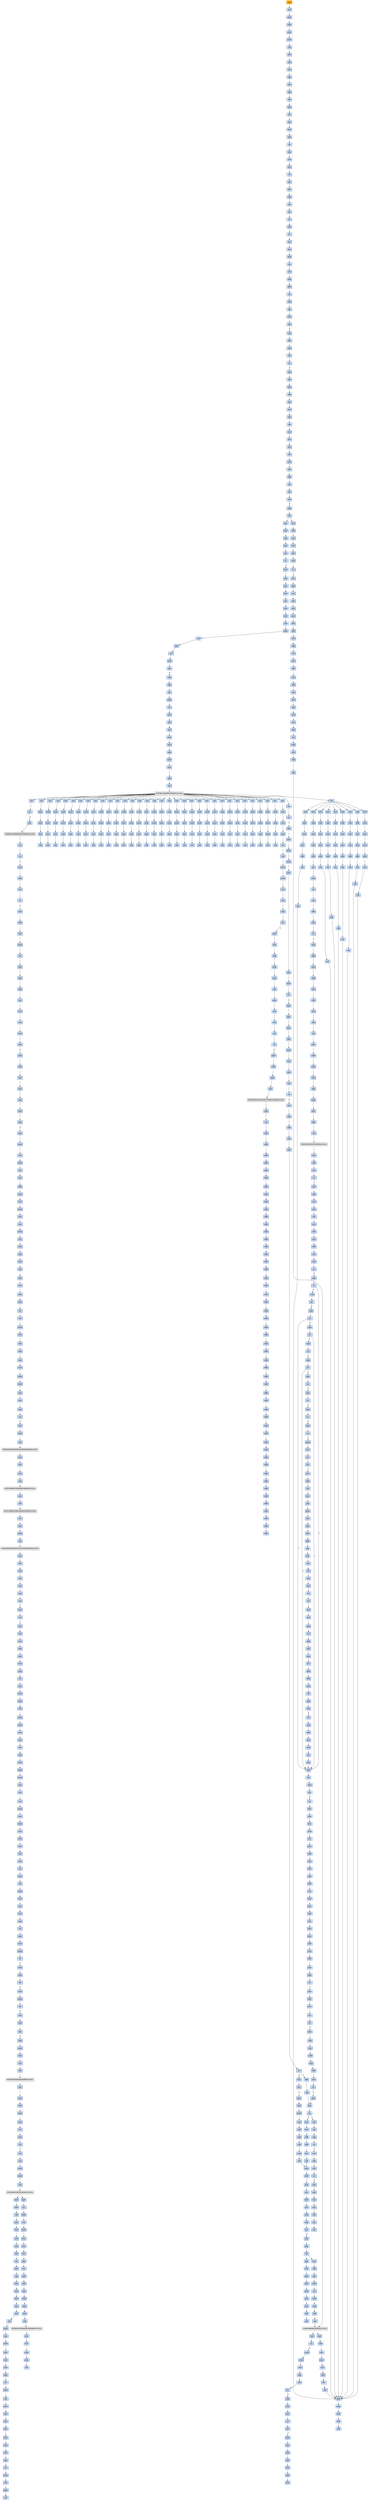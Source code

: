 strict digraph G {
	graph [bgcolor=transparent,
		name=G
	];
	node [color=lightsteelblue,
		fillcolor=lightsteelblue,
		shape=rectangle,
		style=filled
	];
	a0x004dc060pushl_ebp	[color=lightgrey,
		fillcolor=orange,
		label=pushl];
	a0x004dc061movl_esp_ebp	[label=movl];
	a0x004dc060pushl_ebp -> a0x004dc061movl_esp_ebp	[color="#000000"];
	a0x004dc063pushl_ebx	[label=pushl];
	a0x004dc061movl_esp_ebp -> a0x004dc063pushl_ebx	[color="#000000"];
	a0x004dc064pushl_esi	[label=pushl];
	a0x004dc063pushl_ebx -> a0x004dc064pushl_esi	[color="#000000"];
	a0x004dc065pushl_edi	[label=pushl];
	a0x004dc064pushl_esi -> a0x004dc065pushl_edi	[color="#000000"];
	a0x004dc066pusha_	[label=pusha];
	a0x004dc065pushl_edi -> a0x004dc066pusha_	[color="#000000"];
	a0x004dc067call_0x004dc06c	[label=call];
	a0x004dc066pusha_ -> a0x004dc067call_0x004dc06c	[color="#000000"];
	a0x004dc06cpopl_ebp	[label=popl];
	a0x004dc067call_0x004dc06c -> a0x004dc06cpopl_ebp	[color="#000000"];
	a0x004dc06dsubl_0x40286cUINT32_ebp	[label=subl];
	a0x004dc06cpopl_ebp -> a0x004dc06dsubl_0x40286cUINT32_ebp	[color="#000000"];
	a0x004dc073movl_0x40345dUINT32_ecx	[label=movl];
	a0x004dc06dsubl_0x40286cUINT32_ebp -> a0x004dc073movl_0x40345dUINT32_ecx	[color="#000000"];
	a0x004dc078subl_0x4028c6UINT32_ecx	[label=subl];
	a0x004dc073movl_0x40345dUINT32_ecx -> a0x004dc078subl_0x4028c6UINT32_ecx	[color="#000000"];
	a0x004dc07emovl_ebp_edx	[label=movl];
	a0x004dc078subl_0x4028c6UINT32_ecx -> a0x004dc07emovl_ebp_edx	[color="#000000"];
	a0x004dc080addl_0x4028c6UINT32_edx	[label=addl];
	a0x004dc07emovl_ebp_edx -> a0x004dc080addl_0x4028c6UINT32_edx	[color="#000000"];
	a0x004dc086leal_edx__edi	[label=leal];
	a0x004dc080addl_0x4028c6UINT32_edx -> a0x004dc086leal_edx__edi	[color="#000000"];
	a0x004dc088movl_edi_esi	[label=movl];
	a0x004dc086leal_edx__edi -> a0x004dc088movl_edi_esi	[color="#000000"];
	a0x004dc08axorl_eax_eax	[label=xorl];
	a0x004dc088movl_edi_esi -> a0x004dc08axorl_eax_eax	[color="#000000"];
	a0x004dc08cjmp_0x004dc092	[label=jmp];
	a0x004dc08axorl_eax_eax -> a0x004dc08cjmp_0x004dc092	[color="#000000"];
	a0x004dc092lodsb_ds_esi__al	[label=lodsb];
	a0x004dc08cjmp_0x004dc092 -> a0x004dc092lodsb_ds_esi__al	[color="#000000"];
	a0x004dc093subb_cl_al	[label=subb];
	a0x004dc092lodsb_ds_esi__al -> a0x004dc093subb_cl_al	[color="#000000"];
	a0x004dc095clc_	[label=clc];
	a0x004dc093subb_cl_al -> a0x004dc095clc_	[color="#000000"];
	a0x004dc096jmp_0x004dc099	[label=jmp];
	a0x004dc095clc_ -> a0x004dc096jmp_0x004dc099	[color="#000000"];
	a0x004dc099xorb_0xffffff8eUINT8_al	[label=xorb];
	a0x004dc096jmp_0x004dc099 -> a0x004dc099xorb_0xffffff8eUINT8_al	[color="#000000"];
	a0x004dc09bjmp_0x004dc09e	[label=jmp];
	a0x004dc099xorb_0xffffff8eUINT8_al -> a0x004dc09bjmp_0x004dc09e	[color="#000000"];
	a0x004dc09eclc_	[label=clc];
	a0x004dc09bjmp_0x004dc09e -> a0x004dc09eclc_	[color="#000000"];
	a0x004dc09fjmp_0x004dc0a2	[label=jmp];
	a0x004dc09eclc_ -> a0x004dc09fjmp_0x004dc0a2	[color="#000000"];
	a0x004dc0a2decb_al	[label=decb];
	a0x004dc09fjmp_0x004dc0a2 -> a0x004dc0a2decb_al	[color="#000000"];
	a0x004dc0a4subb_cl_al	[label=subb];
	a0x004dc0a2decb_al -> a0x004dc0a4subb_cl_al	[color="#000000"];
	a0x004dc0a6rorb_0xffffff8dUINT8_al	[label=rorb];
	a0x004dc0a4subb_cl_al -> a0x004dc0a6rorb_0xffffff8dUINT8_al	[color="#000000"];
	a0x004dc0a9stc_	[label=stc];
	a0x004dc0a6rorb_0xffffff8dUINT8_al -> a0x004dc0a9stc_	[color="#000000"];
	a0x004dc0aastc_	[label=stc];
	a0x004dc0a9stc_ -> a0x004dc0aastc_	[color="#000000"];
	a0x004dc0abrorb_0x4dUINT8_al	[label=rorb];
	a0x004dc0aastc_ -> a0x004dc0abrorb_0x4dUINT8_al	[color="#000000"];
	a0x004dc0aestc_	[label=stc];
	a0x004dc0abrorb_0x4dUINT8_al -> a0x004dc0aestc_	[color="#000000"];
	a0x004dc0afjmp_0x004dc0b2	[label=jmp];
	a0x004dc0aestc_ -> a0x004dc0afjmp_0x004dc0b2	[color="#000000"];
	a0x004dc0b2jmp_0x004dc0b5	[label=jmp];
	a0x004dc0afjmp_0x004dc0b2 -> a0x004dc0b2jmp_0x004dc0b5	[color="#000000"];
	a0x004dc0b5decb_al	[label=decb];
	a0x004dc0b2jmp_0x004dc0b5 -> a0x004dc0b5decb_al	[color="#000000"];
	a0x004dc0b7clc_	[label=clc];
	a0x004dc0b5decb_al -> a0x004dc0b7clc_	[color="#000000"];
	a0x004dc0b8rorb_0x51UINT8_al	[label=rorb];
	a0x004dc0b7clc_ -> a0x004dc0b8rorb_0x51UINT8_al	[color="#000000"];
	a0x004dc0bbaddb_0x6UINT8_al	[label=addb];
	a0x004dc0b8rorb_0x51UINT8_al -> a0x004dc0bbaddb_0x6UINT8_al	[color="#000000"];
	a0x004dc0bdaddb_cl_al	[label=addb];
	a0x004dc0bbaddb_0x6UINT8_al -> a0x004dc0bdaddb_cl_al	[color="#000000"];
	a0x004dc0bfstc_	[label=stc];
	a0x004dc0bdaddb_cl_al -> a0x004dc0bfstc_	[color="#000000"];
	a0x004dc0c0subb_cl_al	[label=subb];
	a0x004dc0bfstc_ -> a0x004dc0c0subb_cl_al	[color="#000000"];
	a0x004dc0c2nop_	[label=nop];
	a0x004dc0c0subb_cl_al -> a0x004dc0c2nop_	[color="#000000"];
	a0x004dc0c3stosb_al_es_edi_	[label=stosb];
	a0x004dc0c2nop_ -> a0x004dc0c3stosb_al_es_edi_	[color="#000000"];
	a0x004dc0c4loop_0x004dc092	[label=loop];
	a0x004dc0c3stosb_al_es_edi_ -> a0x004dc0c4loop_0x004dc092	[color="#000000"];
	a0x004dc0c6movl_ebp_edx	[label=movl];
	a0x004dc0c4loop_0x004dc092 -> a0x004dc0c6movl_ebp_edx	[color="#000000",
		label=F];
	a0x004dc0c8addl_0x40321fUINT32_edx	[label=addl];
	a0x004dc0c6movl_ebp_edx -> a0x004dc0c8addl_0x40321fUINT32_edx	[color="#000000"];
	a0x004dc0cemovl_0x20esp__eax	[label=movl];
	a0x004dc0c8addl_0x40321fUINT32_edx -> a0x004dc0cemovl_0x20esp__eax	[color="#000000"];
	a0x004dc0d2incl_eax	[label=incl];
	a0x004dc0cemovl_0x20esp__eax -> a0x004dc0d2incl_eax	[color="#000000"];
	a0x004dc0d3js_0x004dc0dd	[label=js];
	a0x004dc0d2incl_eax -> a0x004dc0d3js_0x004dc0dd	[color="#000000"];
	a0x004dc0d5movl_0x1UINT32_edx_	[label=movl];
	a0x004dc0d3js_0x004dc0dd -> a0x004dc0d5movl_0x1UINT32_edx_	[color="#000000",
		label=F];
	a0x004dc0dbjmp_0x004dc0e3	[label=jmp];
	a0x004dc0d5movl_0x1UINT32_edx_ -> a0x004dc0dbjmp_0x004dc0e3	[color="#000000"];
	a0x004dc0e3movl_ebp_edx	[label=movl];
	a0x004dc0dbjmp_0x004dc0e3 -> a0x004dc0e3movl_ebp_edx	[color="#000000"];
	a0x004dc0e5addl_0x402866UINT32_edx	[label=addl];
	a0x004dc0e3movl_ebp_edx -> a0x004dc0e5addl_0x402866UINT32_edx	[color="#000000"];
	a0x004dc0ebleal_edx__eax	[label=leal];
	a0x004dc0e5addl_0x402866UINT32_edx -> a0x004dc0ebleal_edx__eax	[color="#000000"];
	a0x004dc0edmovl_0x403065UINT32_ecx	[label=movl];
	a0x004dc0ebleal_edx__eax -> a0x004dc0edmovl_0x403065UINT32_ecx	[color="#000000"];
	a0x004dc0f2subl_0x402866UINT32_ecx	[label=subl];
	a0x004dc0edmovl_0x403065UINT32_ecx -> a0x004dc0f2subl_0x402866UINT32_ecx	[color="#000000"];
	a0x004dc0f8call_0x004dc401	[label=call];
	a0x004dc0f2subl_0x402866UINT32_ecx -> a0x004dc0f8call_0x004dc401	[color="#000000"];
	a0x004dc401movl_eax_edi	[label=movl];
	a0x004dc0f8call_0x004dc401 -> a0x004dc401movl_eax_edi	[color="#000000"];
	a0x004dc403xorl_eax_eax	[label=xorl];
	a0x004dc401movl_eax_edi -> a0x004dc403xorl_eax_eax	[color="#000000"];
	a0x004dc405xorl_ebx_ebx	[label=xorl];
	a0x004dc403xorl_eax_eax -> a0x004dc405xorl_ebx_ebx	[color="#000000"];
	a0x004dc407xorl_edx_edx	[label=xorl];
	a0x004dc405xorl_ebx_ebx -> a0x004dc407xorl_edx_edx	[color="#000000"];
	a0x004dc409movb_edi__al	[label=movb];
	a0x004dc407xorl_edx_edx -> a0x004dc409movb_edi__al	[color="#000000"];
	a0x004dc40bmull_edx_eax	[label=mull];
	a0x004dc409movb_edi__al -> a0x004dc40bmull_edx_eax	[color="#000000"];
	a0x004dc40daddl_eax_ebx	[label=addl];
	a0x004dc40bmull_edx_eax -> a0x004dc40daddl_eax_ebx	[color="#000000"];
	a0x004dc40fincl_edx	[label=incl];
	a0x004dc40daddl_eax_ebx -> a0x004dc40fincl_edx	[color="#000000"];
	a0x004dc410incl_edi	[label=incl];
	a0x004dc40fincl_edx -> a0x004dc410incl_edi	[color="#000000"];
	a0x004dc411loop_0x004dc409	[label=loop];
	a0x004dc410incl_edi -> a0x004dc411loop_0x004dc409	[color="#000000"];
	a0x004dc413xchgl_eax_ebx	[label=xchgl];
	a0x004dc411loop_0x004dc409 -> a0x004dc413xchgl_eax_ebx	[color="#000000",
		label=F];
	a0x004dc414ret	[label=ret];
	a0x004dc413xchgl_eax_ebx -> a0x004dc414ret	[color="#000000"];
	a0x004dc0fdmovl_ebp_edx	[label=movl];
	a0x004dc414ret -> a0x004dc0fdmovl_ebp_edx	[color="#000000"];
	a0x004dc815jmp_0x004dc819	[label=jmp];
	a0x004dc414ret -> a0x004dc815jmp_0x004dc819	[color="#000000"];
	a0x004dc0ffaddl_0x40321bUINT32_edx	[label=addl];
	a0x004dc0fdmovl_ebp_edx -> a0x004dc0ffaddl_0x40321bUINT32_edx	[color="#000000"];
	a0x004dc105movl_eax_edx_	[label=movl];
	a0x004dc0ffaddl_0x40321bUINT32_edx -> a0x004dc105movl_eax_edx_	[color="#000000"];
	a0x004dc107movl_ebp_edx	[label=movl];
	a0x004dc105movl_eax_edx_ -> a0x004dc107movl_ebp_edx	[color="#000000"];
	a0x004dc109addl_0x403213UINT32_edx	[label=addl];
	a0x004dc107movl_ebp_edx -> a0x004dc109addl_0x403213UINT32_edx	[color="#000000"];
	a0x004dc10ftestl_0x1UINT32_edx_	[label=testl];
	a0x004dc109addl_0x403213UINT32_edx -> a0x004dc10ftestl_0x1UINT32_edx_	[color="#000000"];
	a0x004dc115je_0x004dc15f	[label=je];
	a0x004dc10ftestl_0x1UINT32_edx_ -> a0x004dc115je_0x004dc15f	[color="#000000"];
	a0x004dc15fmovl_ebp_edx	[label=movl];
	a0x004dc115je_0x004dc15f -> a0x004dc15fmovl_ebp_edx	[color="#000000",
		label=T];
	a0x004dc161addl_0x40320bUINT32_edx	[label=addl];
	a0x004dc15fmovl_ebp_edx -> a0x004dc161addl_0x40320bUINT32_edx	[color="#000000"];
	a0x004dc167movl_edx__eax	[label=movl];
	a0x004dc161addl_0x40320bUINT32_edx -> a0x004dc167movl_edx__eax	[color="#000000"];
	a0x004dc169addl_0x3ceax__eax	[label=addl];
	a0x004dc167movl_edx__eax -> a0x004dc169addl_0x3ceax__eax	[color="#000000"];
	a0x004dc16caddl_0x80UINT32_eax	[label=addl];
	a0x004dc169addl_0x3ceax__eax -> a0x004dc16caddl_0x80UINT32_eax	[color="#000000"];
	a0x004dc171movl_eax__ecx	[label=movl];
	a0x004dc16caddl_0x80UINT32_eax -> a0x004dc171movl_eax__ecx	[color="#000000"];
	a0x004dc173addl_edx__ecx	[label=addl];
	a0x004dc171movl_eax__ecx -> a0x004dc173addl_edx__ecx	[color="#000000"];
	a0x004dc175addl_0x10UINT8_ecx	[label=addl];
	a0x004dc173addl_edx__ecx -> a0x004dc175addl_0x10UINT8_ecx	[color="#000000"];
	a0x004dc178movl_ecx__eax	[label=movl];
	a0x004dc175addl_0x10UINT8_ecx -> a0x004dc178movl_ecx__eax	[color="#000000"];
	a0x004dc17aaddl_edx__eax	[label=addl];
	a0x004dc178movl_ecx__eax -> a0x004dc17aaddl_edx__eax	[color="#000000"];
	a0x004dc17cmovl_eax__ebx	[label=movl];
	a0x004dc17aaddl_edx__eax -> a0x004dc17cmovl_eax__ebx	[color="#000000"];
	a0x004dc17emovl_ebp_edx	[label=movl];
	a0x004dc17cmovl_eax__ebx -> a0x004dc17emovl_ebp_edx	[color="#000000"];
	a0x004dc180addl_0x403397UINT32_edx	[label=addl];
	a0x004dc17emovl_ebp_edx -> a0x004dc180addl_0x403397UINT32_edx	[color="#000000"];
	a0x004dc186movl_ebx_edx_	[label=movl];
	a0x004dc180addl_0x403397UINT32_edx -> a0x004dc186movl_ebx_edx_	[color="#000000"];
	a0x004dc188addl_0x4UINT8_eax	[label=addl];
	a0x004dc186movl_ebx_edx_ -> a0x004dc188addl_0x4UINT8_eax	[color="#000000"];
	a0x004dc18bmovl_eax__ebx	[label=movl];
	a0x004dc188addl_0x4UINT8_eax -> a0x004dc18bmovl_eax__ebx	[color="#000000"];
	a0x004dc18dmovl_ebp_edx	[label=movl];
	a0x004dc18bmovl_eax__ebx -> a0x004dc18dmovl_ebp_edx	[color="#000000"];
	a0x004dc18faddl_0x40339bUINT32_edx	[label=addl];
	a0x004dc18dmovl_ebp_edx -> a0x004dc18faddl_0x40339bUINT32_edx	[color="#000000"];
	a0x004dc195movl_ebx_edx_	[label=movl];
	a0x004dc18faddl_0x40339bUINT32_edx -> a0x004dc195movl_ebx_edx_	[color="#000000"];
	a0x004dc197movl_ebp_edx	[label=movl];
	a0x004dc195movl_ebx_edx_ -> a0x004dc197movl_ebp_edx	[color="#000000"];
	a0x004dc199addl_0x40339fUINT32_edx	[label=addl];
	a0x004dc197movl_ebp_edx -> a0x004dc199addl_0x40339fUINT32_edx	[color="#000000"];
	a0x004dc19fleal_edx__eax	[label=leal];
	a0x004dc199addl_0x40339fUINT32_edx -> a0x004dc19fleal_edx__eax	[color="#000000"];
	a0x004dc1a1pushl_eax	[label=pushl];
	a0x004dc19fleal_edx__eax -> a0x004dc1a1pushl_eax	[color="#000000"];
	a0x004dc1a2movl_ebp_edx	[label=movl];
	a0x004dc1a1pushl_eax -> a0x004dc1a2movl_ebp_edx	[color="#000000"];
	a0x004dc1a4addl_0x403397UINT32_edx	[label=addl];
	a0x004dc1a2movl_ebp_edx -> a0x004dc1a4addl_0x403397UINT32_edx	[color="#000000"];
	a0x004dc1aacall_edx_	[label=call];
	a0x004dc1a4addl_0x403397UINT32_edx -> a0x004dc1aacall_edx_	[color="#000000"];
	LOADLIBRARYA_KERNEL32_DLL	[color=lightgrey,
		fillcolor=lightgrey,
		label="LOADLIBRARYA-KERNEL32-DLL"];
	a0x004dc1aacall_edx_ -> LOADLIBRARYA_KERNEL32_DLL	[color="#000000"];
	a0x004dc1acmovl_ebp_edx	[label=movl];
	LOADLIBRARYA_KERNEL32_DLL -> a0x004dc1acmovl_ebp_edx	[color="#000000"];
	a0x004dc67atestl_eax_eax	[label=testl];
	LOADLIBRARYA_KERNEL32_DLL -> a0x004dc67atestl_eax_eax	[color="#000000"];
	a0x004dc1aeaddl_0x4033acUINT32_edx	[label=addl];
	a0x004dc1acmovl_ebp_edx -> a0x004dc1aeaddl_0x4033acUINT32_edx	[color="#000000"];
	a0x004dc1b4movl_eax_esi	[label=movl];
	a0x004dc1aeaddl_0x4033acUINT32_edx -> a0x004dc1b4movl_eax_esi	[color="#000000"];
	a0x004dc1b6movl_eax_edx_	[label=movl];
	a0x004dc1b4movl_eax_esi -> a0x004dc1b6movl_eax_edx_	[color="#000000"];
	a0x004dc1b8movl_ebp_edx	[label=movl];
	a0x004dc1b6movl_eax_edx_ -> a0x004dc1b8movl_ebp_edx	[color="#000000"];
	a0x004dc1baaddl_0x4033b0UINT32_edx	[label=addl];
	a0x004dc1b8movl_ebp_edx -> a0x004dc1baaddl_0x4033b0UINT32_edx	[color="#000000"];
	a0x004dc1c0leal_edx__eax	[label=leal];
	a0x004dc1baaddl_0x4033b0UINT32_edx -> a0x004dc1c0leal_edx__eax	[color="#000000"];
	a0x004dc1c2call_0x004dc2a5	[label=call];
	a0x004dc1c0leal_edx__eax -> a0x004dc1c2call_0x004dc2a5	[color="#000000"];
	a0x004dc2a5pushl_eax	[label=pushl];
	a0x004dc1c2call_0x004dc2a5 -> a0x004dc2a5pushl_eax	[color="#000000"];
	a0x004dc2a6pushl_esi	[label=pushl];
	a0x004dc2a5pushl_eax -> a0x004dc2a6pushl_esi	[color="#000000"];
	a0x004dc2a7movl_ebp_edx	[label=movl];
	a0x004dc2a6pushl_esi -> a0x004dc2a7movl_ebp_edx	[color="#000000"];
	a0x004dc2a9addl_0x40339bUINT32_edx	[label=addl];
	a0x004dc2a7movl_ebp_edx -> a0x004dc2a9addl_0x40339bUINT32_edx	[color="#000000"];
	a0x004dc2afcall_edx_	[label=call];
	a0x004dc2a9addl_0x40339bUINT32_edx -> a0x004dc2afcall_edx_	[color="#000000"];
	GETPROCADDRESS_KERNEL32_DLL	[color=lightgrey,
		fillcolor=lightgrey,
		label="GETPROCADDRESS-KERNEL32-DLL"];
	a0x004dc2b1ret	[label=ret];
	GETPROCADDRESS_KERNEL32_DLL -> a0x004dc2b1ret	[color="#000000"];
	a0x004dc700orl_eax_eax	[label=orl];
	GETPROCADDRESS_KERNEL32_DLL -> a0x004dc700orl_eax_eax	[color="#000000"];
	a0x004dc884orl_eax_eax	[label=orl];
	GETPROCADDRESS_KERNEL32_DLL -> a0x004dc884orl_eax_eax	[color="#000000"];
	a0x0040ddf8xorl_0x00423280_eax	[label=xorl];
	GETPROCADDRESS_KERNEL32_DLL -> a0x0040ddf8xorl_0x00423280_eax	[color="#000000"];
	a0x0040de0bxorl_0x00423280_eax	[label=xorl];
	GETPROCADDRESS_KERNEL32_DLL -> a0x0040de0bxorl_0x00423280_eax	[color="#000000"];
	a0x0040de1exorl_0x00423280_eax	[label=xorl];
	GETPROCADDRESS_KERNEL32_DLL -> a0x0040de1exorl_0x00423280_eax	[color="#000000"];
	a0x0040de31xorl_0x00423280_eax	[label=xorl];
	GETPROCADDRESS_KERNEL32_DLL -> a0x0040de31xorl_0x00423280_eax	[color="#000000"];
	a0x0040de44xorl_0x00423280_eax	[label=xorl];
	GETPROCADDRESS_KERNEL32_DLL -> a0x0040de44xorl_0x00423280_eax	[color="#000000"];
	a0x0040de57xorl_0x00423280_eax	[label=xorl];
	GETPROCADDRESS_KERNEL32_DLL -> a0x0040de57xorl_0x00423280_eax	[color="#000000"];
	a0x0040de6axorl_0x00423280_eax	[label=xorl];
	GETPROCADDRESS_KERNEL32_DLL -> a0x0040de6axorl_0x00423280_eax	[color="#000000"];
	a0x0040de7dxorl_0x00423280_eax	[label=xorl];
	GETPROCADDRESS_KERNEL32_DLL -> a0x0040de7dxorl_0x00423280_eax	[color="#000000"];
	a0x0040de90xorl_0x00423280_eax	[label=xorl];
	GETPROCADDRESS_KERNEL32_DLL -> a0x0040de90xorl_0x00423280_eax	[color="#000000"];
	a0x0040dea3xorl_0x00423280_eax	[label=xorl];
	GETPROCADDRESS_KERNEL32_DLL -> a0x0040dea3xorl_0x00423280_eax	[color="#000000"];
	a0x0040deb6xorl_0x00423280_eax	[label=xorl];
	GETPROCADDRESS_KERNEL32_DLL -> a0x0040deb6xorl_0x00423280_eax	[color="#000000"];
	a0x0040dec9xorl_0x00423280_eax	[label=xorl];
	GETPROCADDRESS_KERNEL32_DLL -> a0x0040dec9xorl_0x00423280_eax	[color="#000000"];
	a0x0040dedcxorl_0x00423280_eax	[label=xorl];
	GETPROCADDRESS_KERNEL32_DLL -> a0x0040dedcxorl_0x00423280_eax	[color="#000000"];
	a0x0040deefxorl_0x00423280_eax	[label=xorl];
	GETPROCADDRESS_KERNEL32_DLL -> a0x0040deefxorl_0x00423280_eax	[color="#000000"];
	a0x0040df02xorl_0x00423280_eax	[label=xorl];
	GETPROCADDRESS_KERNEL32_DLL -> a0x0040df02xorl_0x00423280_eax	[color="#000000"];
	a0x0040df15xorl_0x00423280_eax	[label=xorl];
	GETPROCADDRESS_KERNEL32_DLL -> a0x0040df15xorl_0x00423280_eax	[color="#000000"];
	a0x0040df28xorl_0x00423280_eax	[label=xorl];
	GETPROCADDRESS_KERNEL32_DLL -> a0x0040df28xorl_0x00423280_eax	[color="#000000"];
	a0x0040df3bxorl_0x00423280_eax	[label=xorl];
	GETPROCADDRESS_KERNEL32_DLL -> a0x0040df3bxorl_0x00423280_eax	[color="#000000"];
	a0x0040df4exorl_0x00423280_eax	[label=xorl];
	GETPROCADDRESS_KERNEL32_DLL -> a0x0040df4exorl_0x00423280_eax	[color="#000000"];
	a0x0040df61xorl_0x00423280_eax	[label=xorl];
	GETPROCADDRESS_KERNEL32_DLL -> a0x0040df61xorl_0x00423280_eax	[color="#000000"];
	a0x0040df74xorl_0x00423280_eax	[label=xorl];
	GETPROCADDRESS_KERNEL32_DLL -> a0x0040df74xorl_0x00423280_eax	[color="#000000"];
	a0x0040df87xorl_0x00423280_eax	[label=xorl];
	GETPROCADDRESS_KERNEL32_DLL -> a0x0040df87xorl_0x00423280_eax	[color="#000000"];
	a0x0040df9axorl_0x00423280_eax	[label=xorl];
	GETPROCADDRESS_KERNEL32_DLL -> a0x0040df9axorl_0x00423280_eax	[color="#000000"];
	a0x0040dfadxorl_0x00423280_eax	[label=xorl];
	GETPROCADDRESS_KERNEL32_DLL -> a0x0040dfadxorl_0x00423280_eax	[color="#000000"];
	a0x0040dfc0xorl_0x00423280_eax	[label=xorl];
	GETPROCADDRESS_KERNEL32_DLL -> a0x0040dfc0xorl_0x00423280_eax	[color="#000000"];
	a0x0040dfd3xorl_0x00423280_eax	[label=xorl];
	GETPROCADDRESS_KERNEL32_DLL -> a0x0040dfd3xorl_0x00423280_eax	[color="#000000"];
	a0x0040dfe6xorl_0x00423280_eax	[label=xorl];
	GETPROCADDRESS_KERNEL32_DLL -> a0x0040dfe6xorl_0x00423280_eax	[color="#000000"];
	a0x0040dff9xorl_0x00423280_eax	[label=xorl];
	GETPROCADDRESS_KERNEL32_DLL -> a0x0040dff9xorl_0x00423280_eax	[color="#000000"];
	a0x0040e00cxorl_0x00423280_eax	[label=xorl];
	GETPROCADDRESS_KERNEL32_DLL -> a0x0040e00cxorl_0x00423280_eax	[color="#000000"];
	a0x0040e01fxorl_0x00423280_eax	[label=xorl];
	GETPROCADDRESS_KERNEL32_DLL -> a0x0040e01fxorl_0x00423280_eax	[color="#000000"];
	a0x0040e032xorl_0x00423280_eax	[label=xorl];
	GETPROCADDRESS_KERNEL32_DLL -> a0x0040e032xorl_0x00423280_eax	[color="#000000"];
	a0x0040e045xorl_0x00423280_eax	[label=xorl];
	GETPROCADDRESS_KERNEL32_DLL -> a0x0040e045xorl_0x00423280_eax	[color="#000000"];
	a0x0040e058xorl_0x00423280_eax	[label=xorl];
	GETPROCADDRESS_KERNEL32_DLL -> a0x0040e058xorl_0x00423280_eax	[color="#000000"];
	a0x004dc1c7movl_ebp_edx	[label=movl];
	a0x004dc2b1ret -> a0x004dc1c7movl_ebp_edx	[color="#000000"];
	a0x004dc1e0movl_ebp_edx	[label=movl];
	a0x004dc2b1ret -> a0x004dc1e0movl_ebp_edx	[color="#000000"];
	a0x004dc1f9movl_ebp_edx	[label=movl];
	a0x004dc2b1ret -> a0x004dc1f9movl_ebp_edx	[color="#000000"];
	a0x004dc212movl_ebp_edx	[label=movl];
	a0x004dc2b1ret -> a0x004dc212movl_ebp_edx	[color="#000000"];
	a0x004dc22bmovl_ebp_edx	[label=movl];
	a0x004dc2b1ret -> a0x004dc22bmovl_ebp_edx	[color="#000000"];
	a0x004dc244movl_ebp_edx	[label=movl];
	a0x004dc2b1ret -> a0x004dc244movl_ebp_edx	[color="#000000"];
	a0x004dc25dmovl_ebp_edx	[label=movl];
	a0x004dc2b1ret -> a0x004dc25dmovl_ebp_edx	[color="#000000"];
	a0x004dc276movl_ebp_edx	[label=movl];
	a0x004dc2b1ret -> a0x004dc276movl_ebp_edx	[color="#000000"];
	a0x004dc28fmovl_ebp_edx	[label=movl];
	a0x004dc2b1ret -> a0x004dc28fmovl_ebp_edx	[color="#000000"];
	a0x004dc1c9addl_0x4033c1UINT32_edx	[label=addl];
	a0x004dc1c7movl_ebp_edx -> a0x004dc1c9addl_0x4033c1UINT32_edx	[color="#000000"];
	a0x004dc1cfmovl_eax_edx_	[label=movl];
	a0x004dc1c9addl_0x4033c1UINT32_edx -> a0x004dc1cfmovl_eax_edx_	[color="#000000"];
	a0x004dc1d1movl_ebp_edx	[label=movl];
	a0x004dc1cfmovl_eax_edx_ -> a0x004dc1d1movl_ebp_edx	[color="#000000"];
	a0x004dc1d3addl_0x4033c5UINT32_edx	[label=addl];
	a0x004dc1d1movl_ebp_edx -> a0x004dc1d3addl_0x4033c5UINT32_edx	[color="#000000"];
	a0x004dc1d9leal_edx__eax	[label=leal];
	a0x004dc1d3addl_0x4033c5UINT32_edx -> a0x004dc1d9leal_edx__eax	[color="#000000"];
	a0x004dc1dbcall_0x004dc2a5	[label=call];
	a0x004dc1d9leal_edx__eax -> a0x004dc1dbcall_0x004dc2a5	[color="#000000"];
	a0x004dc1dbcall_0x004dc2a5 -> a0x004dc2a5pushl_eax	[color="#000000"];
	a0x004dc1e2addl_0x4033d4UINT32_edx	[label=addl];
	a0x004dc1e0movl_ebp_edx -> a0x004dc1e2addl_0x4033d4UINT32_edx	[color="#000000"];
	a0x004dc1e8movl_eax_edx_	[label=movl];
	a0x004dc1e2addl_0x4033d4UINT32_edx -> a0x004dc1e8movl_eax_edx_	[color="#000000"];
	a0x004dc1eamovl_ebp_edx	[label=movl];
	a0x004dc1e8movl_eax_edx_ -> a0x004dc1eamovl_ebp_edx	[color="#000000"];
	a0x004dc1ecaddl_0x4033d8UINT32_edx	[label=addl];
	a0x004dc1eamovl_ebp_edx -> a0x004dc1ecaddl_0x4033d8UINT32_edx	[color="#000000"];
	a0x004dc1f2leal_edx__eax	[label=leal];
	a0x004dc1ecaddl_0x4033d8UINT32_edx -> a0x004dc1f2leal_edx__eax	[color="#000000"];
	a0x004dc1f4call_0x004dc2a5	[label=call];
	a0x004dc1f2leal_edx__eax -> a0x004dc1f4call_0x004dc2a5	[color="#000000"];
	a0x004dc1f4call_0x004dc2a5 -> a0x004dc2a5pushl_eax	[color="#000000"];
	a0x004dc1fbaddl_0x4033ebUINT32_edx	[label=addl];
	a0x004dc1f9movl_ebp_edx -> a0x004dc1fbaddl_0x4033ebUINT32_edx	[color="#000000"];
	a0x004dc201movl_eax_edx_	[label=movl];
	a0x004dc1fbaddl_0x4033ebUINT32_edx -> a0x004dc201movl_eax_edx_	[color="#000000"];
	a0x004dc203movl_ebp_edx	[label=movl];
	a0x004dc201movl_eax_edx_ -> a0x004dc203movl_ebp_edx	[color="#000000"];
	a0x004dc205addl_0x4033efUINT32_edx	[label=addl];
	a0x004dc203movl_ebp_edx -> a0x004dc205addl_0x4033efUINT32_edx	[color="#000000"];
	a0x004dc20bleal_edx__eax	[label=leal];
	a0x004dc205addl_0x4033efUINT32_edx -> a0x004dc20bleal_edx__eax	[color="#000000"];
	a0x004dc20dcall_0x004dc2a5	[label=call];
	a0x004dc20bleal_edx__eax -> a0x004dc20dcall_0x004dc2a5	[color="#000000"];
	a0x004dc20dcall_0x004dc2a5 -> a0x004dc2a5pushl_eax	[color="#000000"];
	a0x004dc214addl_0x4033fbUINT32_edx	[label=addl];
	a0x004dc212movl_ebp_edx -> a0x004dc214addl_0x4033fbUINT32_edx	[color="#000000"];
	a0x004dc21amovl_eax_edx_	[label=movl];
	a0x004dc214addl_0x4033fbUINT32_edx -> a0x004dc21amovl_eax_edx_	[color="#000000"];
	a0x004dc21cmovl_ebp_edx	[label=movl];
	a0x004dc21amovl_eax_edx_ -> a0x004dc21cmovl_ebp_edx	[color="#000000"];
	a0x004dc21eaddl_0x4033ffUINT32_edx	[label=addl];
	a0x004dc21cmovl_ebp_edx -> a0x004dc21eaddl_0x4033ffUINT32_edx	[color="#000000"];
	a0x004dc224leal_edx__eax	[label=leal];
	a0x004dc21eaddl_0x4033ffUINT32_edx -> a0x004dc224leal_edx__eax	[color="#000000"];
	a0x004dc226call_0x004dc2a5	[label=call];
	a0x004dc224leal_edx__eax -> a0x004dc226call_0x004dc2a5	[color="#000000"];
	a0x004dc226call_0x004dc2a5 -> a0x004dc2a5pushl_eax	[color="#000000"];
	a0x004dc22daddl_0x40340bUINT32_edx	[label=addl];
	a0x004dc22bmovl_ebp_edx -> a0x004dc22daddl_0x40340bUINT32_edx	[color="#000000"];
	a0x004dc233movl_eax_edx_	[label=movl];
	a0x004dc22daddl_0x40340bUINT32_edx -> a0x004dc233movl_eax_edx_	[color="#000000"];
	a0x004dc235movl_ebp_edx	[label=movl];
	a0x004dc233movl_eax_edx_ -> a0x004dc235movl_ebp_edx	[color="#000000"];
	a0x004dc237addl_0x40340fUINT32_edx	[label=addl];
	a0x004dc235movl_ebp_edx -> a0x004dc237addl_0x40340fUINT32_edx	[color="#000000"];
	a0x004dc23dleal_edx__eax	[label=leal];
	a0x004dc237addl_0x40340fUINT32_edx -> a0x004dc23dleal_edx__eax	[color="#000000"];
	a0x004dc23fcall_0x004dc2a5	[label=call];
	a0x004dc23dleal_edx__eax -> a0x004dc23fcall_0x004dc2a5	[color="#000000"];
	a0x004dc23fcall_0x004dc2a5 -> a0x004dc2a5pushl_eax	[color="#000000"];
	a0x004dc246addl_0x40341aUINT32_edx	[label=addl];
	a0x004dc244movl_ebp_edx -> a0x004dc246addl_0x40341aUINT32_edx	[color="#000000"];
	a0x004dc24cmovl_eax_edx_	[label=movl];
	a0x004dc246addl_0x40341aUINT32_edx -> a0x004dc24cmovl_eax_edx_	[color="#000000"];
	a0x004dc24emovl_ebp_edx	[label=movl];
	a0x004dc24cmovl_eax_edx_ -> a0x004dc24emovl_ebp_edx	[color="#000000"];
	a0x004dc250addl_0x40341eUINT32_edx	[label=addl];
	a0x004dc24emovl_ebp_edx -> a0x004dc250addl_0x40341eUINT32_edx	[color="#000000"];
	a0x004dc256leal_edx__eax	[label=leal];
	a0x004dc250addl_0x40341eUINT32_edx -> a0x004dc256leal_edx__eax	[color="#000000"];
	a0x004dc258call_0x004dc2a5	[label=call];
	a0x004dc256leal_edx__eax -> a0x004dc258call_0x004dc2a5	[color="#000000"];
	a0x004dc258call_0x004dc2a5 -> a0x004dc2a5pushl_eax	[color="#000000"];
	a0x004dc25faddl_0x403427UINT32_edx	[label=addl];
	a0x004dc25dmovl_ebp_edx -> a0x004dc25faddl_0x403427UINT32_edx	[color="#000000"];
	a0x004dc265movl_eax_edx_	[label=movl];
	a0x004dc25faddl_0x403427UINT32_edx -> a0x004dc265movl_eax_edx_	[color="#000000"];
	a0x004dc267movl_ebp_edx	[label=movl];
	a0x004dc265movl_eax_edx_ -> a0x004dc267movl_ebp_edx	[color="#000000"];
	a0x004dc269addl_0x40342bUINT32_edx	[label=addl];
	a0x004dc267movl_ebp_edx -> a0x004dc269addl_0x40342bUINT32_edx	[color="#000000"];
	a0x004dc26fleal_edx__eax	[label=leal];
	a0x004dc269addl_0x40342bUINT32_edx -> a0x004dc26fleal_edx__eax	[color="#000000"];
	a0x004dc271call_0x004dc2a5	[label=call];
	a0x004dc26fleal_edx__eax -> a0x004dc271call_0x004dc2a5	[color="#000000"];
	a0x004dc271call_0x004dc2a5 -> a0x004dc2a5pushl_eax	[color="#000000"];
	a0x004dc278addl_0x403437UINT32_edx	[label=addl];
	a0x004dc276movl_ebp_edx -> a0x004dc278addl_0x403437UINT32_edx	[color="#000000"];
	a0x004dc27emovl_eax_edx_	[label=movl];
	a0x004dc278addl_0x403437UINT32_edx -> a0x004dc27emovl_eax_edx_	[color="#000000"];
	a0x004dc280movl_ebp_edx	[label=movl];
	a0x004dc27emovl_eax_edx_ -> a0x004dc280movl_ebp_edx	[color="#000000"];
	a0x004dc282addl_0x40343bUINT32_edx	[label=addl];
	a0x004dc280movl_ebp_edx -> a0x004dc282addl_0x40343bUINT32_edx	[color="#000000"];
	a0x004dc288leal_edx__eax	[label=leal];
	a0x004dc282addl_0x40343bUINT32_edx -> a0x004dc288leal_edx__eax	[color="#000000"];
	a0x004dc28acall_0x004dc2a5	[label=call];
	a0x004dc288leal_edx__eax -> a0x004dc28acall_0x004dc2a5	[color="#000000"];
	a0x004dc28acall_0x004dc2a5 -> a0x004dc2a5pushl_eax	[color="#000000"];
	a0x004dc291addl_0x403447UINT32_edx	[label=addl];
	a0x004dc28fmovl_ebp_edx -> a0x004dc291addl_0x403447UINT32_edx	[color="#000000"];
	a0x004dc297movl_eax_edx_	[label=movl];
	a0x004dc291addl_0x403447UINT32_edx -> a0x004dc297movl_eax_edx_	[color="#000000"];
	a0x004dc299movl_ebp_edx	[label=movl];
	a0x004dc297movl_eax_edx_ -> a0x004dc299movl_ebp_edx	[color="#000000"];
	a0x004dc29baddl_0x402ab2UINT32_edx	[label=addl];
	a0x004dc299movl_ebp_edx -> a0x004dc29baddl_0x402ab2UINT32_edx	[color="#000000"];
	a0x004dc2a1leal_edx__eax	[label=leal];
	a0x004dc29baddl_0x402ab2UINT32_edx -> a0x004dc2a1leal_edx__eax	[color="#000000"];
	a0x004dc2a3pushl_eax	[label=pushl];
	a0x004dc2a1leal_edx__eax -> a0x004dc2a3pushl_eax	[color="#000000"];
	a0x004dc2a4ret	[label=ret];
	a0x004dc2a3pushl_eax -> a0x004dc2a4ret	[color="#000000"];
	a0x004dc2b2movl_ebp_edx	[label=movl];
	a0x004dc2a4ret -> a0x004dc2b2movl_ebp_edx	[color="#000000"];
	a0x004dc2b4addl_0x403213UINT32_edx	[label=addl];
	a0x004dc2b2movl_ebp_edx -> a0x004dc2b4addl_0x403213UINT32_edx	[color="#000000"];
	a0x004dc2batestl_0x10UINT32_edx_	[label=testl];
	a0x004dc2b4addl_0x403213UINT32_edx -> a0x004dc2batestl_0x10UINT32_edx_	[color="#000000"];
	a0x004dc2c0je_0x004dc2fd	[label=je];
	a0x004dc2batestl_0x10UINT32_edx_ -> a0x004dc2c0je_0x004dc2fd	[color="#000000"];
	a0x004dc2fdmovl_ebp_edx	[label=movl];
	a0x004dc2c0je_0x004dc2fd -> a0x004dc2fdmovl_ebp_edx	[color="#000000",
		label=T];
	a0x004dc2ffaddl_0x40320bUINT32_edx	[label=addl];
	a0x004dc2fdmovl_ebp_edx -> a0x004dc2ffaddl_0x40320bUINT32_edx	[color="#000000"];
	a0x004dc305movl_edx__edi	[label=movl];
	a0x004dc2ffaddl_0x40320bUINT32_edx -> a0x004dc305movl_edx__edi	[color="#000000"];
	a0x004dc307addl_0x3cedi__edi	[label=addl];
	a0x004dc305movl_edx__edi -> a0x004dc307addl_0x3cedi__edi	[color="#000000"];
	a0x004dc30amovl_edx__esi	[label=movl];
	a0x004dc307addl_0x3cedi__edi -> a0x004dc30amovl_edx__esi	[color="#000000"];
	a0x004dc30cmovl_0x54edi__ecx	[label=movl];
	a0x004dc30amovl_edx__esi -> a0x004dc30cmovl_0x54edi__ecx	[color="#000000"];
	a0x004dc30fmovl_ebp_edx	[label=movl];
	a0x004dc30cmovl_0x54edi__ecx -> a0x004dc30fmovl_ebp_edx	[color="#000000"];
	a0x004dc311addl_0x403479UINT32_edx	[label=addl];
	a0x004dc30fmovl_ebp_edx -> a0x004dc311addl_0x403479UINT32_edx	[color="#000000"];
	a0x004dc317leal_edx__eax	[label=leal];
	a0x004dc311addl_0x403479UINT32_edx -> a0x004dc317leal_edx__eax	[color="#000000"];
	a0x004dc319pushl_eax	[label=pushl];
	a0x004dc317leal_edx__eax -> a0x004dc319pushl_eax	[color="#000000"];
	a0x004dc31apushl_0x4UINT8	[label=pushl];
	a0x004dc319pushl_eax -> a0x004dc31apushl_0x4UINT8	[color="#000000"];
	a0x004dc31cpushl_ecx	[label=pushl];
	a0x004dc31apushl_0x4UINT8 -> a0x004dc31cpushl_ecx	[color="#000000"];
	a0x004dc31dmovl_ebp_edx	[label=movl];
	a0x004dc31cpushl_ecx -> a0x004dc31dmovl_ebp_edx	[color="#000000"];
	a0x004dc31faddl_0x40320bUINT32_edx	[label=addl];
	a0x004dc31dmovl_ebp_edx -> a0x004dc31faddl_0x40320bUINT32_edx	[color="#000000"];
	a0x004dc325pushl_edx_	[label=pushl];
	a0x004dc31faddl_0x40320bUINT32_edx -> a0x004dc325pushl_edx_	[color="#000000"];
	a0x004dc327movl_ebp_edx	[label=movl];
	a0x004dc325pushl_edx_ -> a0x004dc327movl_ebp_edx	[color="#000000"];
	a0x004dc329addl_0x4033d4UINT32_edx	[label=addl];
	a0x004dc327movl_ebp_edx -> a0x004dc329addl_0x4033d4UINT32_edx	[color="#000000"];
	a0x004dc32fcall_edx_	[label=call];
	a0x004dc329addl_0x4033d4UINT32_edx -> a0x004dc32fcall_edx_	[color="#000000"];
	VIRTUALPROTECT_KERNEL32_DLL	[color=lightgrey,
		fillcolor=lightgrey,
		label="VIRTUALPROTECT-KERNEL32-DLL"];
	a0x004dc32fcall_edx_ -> VIRTUALPROTECT_KERNEL32_DLL	[color="#000000"];
	a0x004dc331movl_ebp_edx	[label=movl];
	VIRTUALPROTECT_KERNEL32_DLL -> a0x004dc331movl_ebp_edx	[color="#000000"];
	a0x004dc333addl_0x403213UINT32_edx	[label=addl];
	a0x004dc331movl_ebp_edx -> a0x004dc333addl_0x403213UINT32_edx	[color="#000000"];
	a0x004dc339testl_0x8UINT32_edx_	[label=testl];
	a0x004dc333addl_0x403213UINT32_edx -> a0x004dc339testl_0x8UINT32_edx_	[color="#000000"];
	a0x004dc33fje_0x004dc42e	[label=je];
	a0x004dc339testl_0x8UINT32_edx_ -> a0x004dc33fje_0x004dc42e	[color="#000000"];
	a0x004dc42emovl_ebp_edx	[label=movl];
	a0x004dc33fje_0x004dc42e -> a0x004dc42emovl_ebp_edx	[color="#000000",
		label=T];
	a0x004dc430addl_0x40320bUINT32_edx	[label=addl];
	a0x004dc42emovl_ebp_edx -> a0x004dc430addl_0x40320bUINT32_edx	[color="#000000"];
	a0x004dc436movl_edx__eax	[label=movl];
	a0x004dc430addl_0x40320bUINT32_edx -> a0x004dc436movl_edx__eax	[color="#000000"];
	a0x004dc438movl_0x1UINT32_ebx	[label=movl];
	a0x004dc436movl_edx__eax -> a0x004dc438movl_0x1UINT32_ebx	[color="#000000"];
	a0x004dc43dcall_0x004dc494	[label=call];
	a0x004dc438movl_0x1UINT32_ebx -> a0x004dc43dcall_0x004dc494	[color="#000000"];
	a0x004dc494movl_eax_edi	[label=movl];
	a0x004dc43dcall_0x004dc494 -> a0x004dc494movl_eax_edi	[color="#000000"];
	a0x004dc496addl_0x3cedi__edi	[label=addl];
	a0x004dc494movl_eax_edi -> a0x004dc496addl_0x3cedi__edi	[color="#000000"];
	a0x004dc499movl_edi_esi	[label=movl];
	a0x004dc496addl_0x3cedi__edi -> a0x004dc499movl_edi_esi	[color="#000000"];
	a0x004dc49baddl_0xf8UINT32_esi	[label=addl];
	a0x004dc499movl_edi_esi -> a0x004dc49baddl_0xf8UINT32_esi	[color="#000000"];
	a0x004dc4a1xorl_edx_edx	[label=xorl];
	a0x004dc49baddl_0xf8UINT32_esi -> a0x004dc4a1xorl_edx_edx	[color="#000000"];
	a0x004dc4a3cmpl_0x63727372UINT32_ds_esi_	[label=cmpl];
	a0x004dc4a1xorl_edx_edx -> a0x004dc4a3cmpl_0x63727372UINT32_ds_esi_	[color="#000000"];
	a0x004dc4aaje_0x004dc53f	[label=je];
	a0x004dc4a3cmpl_0x63727372UINT32_ds_esi_ -> a0x004dc4aaje_0x004dc53f	[color="#000000"];
	a0x004dc4b0cmpl_0x7273722eUINT32_ds_esi_	[label=cmpl];
	a0x004dc4aaje_0x004dc53f -> a0x004dc4b0cmpl_0x7273722eUINT32_ds_esi_	[color="#000000",
		label=F];
	a0x004dc4b7je_0x004dc53f	[label=je];
	a0x004dc4b0cmpl_0x7273722eUINT32_ds_esi_ -> a0x004dc4b7je_0x004dc53f	[color="#000000"];
	a0x004dc4bdcmpl_0x6f6c6572UINT32_ds_esi_	[label=cmpl];
	a0x004dc4b7je_0x004dc53f -> a0x004dc4bdcmpl_0x6f6c6572UINT32_ds_esi_	[color="#000000",
		label=F];
	a0x004dc53faddl_0x28UINT8_esi	[label=addl];
	a0x004dc4b7je_0x004dc53f -> a0x004dc53faddl_0x28UINT8_esi	[color="#000000",
		label=T];
	a0x004dc4c4je_0x004dc53f	[label=je];
	a0x004dc4bdcmpl_0x6f6c6572UINT32_ds_esi_ -> a0x004dc4c4je_0x004dc53f	[color="#000000"];
	a0x004dc4c6cmpl_0x6c65722eUINT32_ds_esi_	[label=cmpl];
	a0x004dc4c4je_0x004dc53f -> a0x004dc4c6cmpl_0x6c65722eUINT32_ds_esi_	[color="#000000",
		label=F];
	a0x004dc4cdje_0x004dc53f	[label=je];
	a0x004dc4c6cmpl_0x6c65722eUINT32_ds_esi_ -> a0x004dc4cdje_0x004dc53f	[color="#000000"];
	a0x004dc4cfcmpl_0x4379UINT32_ds_esi_	[label=cmpl];
	a0x004dc4cdje_0x004dc53f -> a0x004dc4cfcmpl_0x4379UINT32_ds_esi_	[color="#000000",
		label=F];
	a0x004dc4cdje_0x004dc53f -> a0x004dc53faddl_0x28UINT8_esi	[color="#000000",
		label=T];
	a0x004dc4d6je_0x004dc53f	[label=je];
	a0x004dc4cfcmpl_0x4379UINT32_ds_esi_ -> a0x004dc4d6je_0x004dc53f	[color="#000000"];
	a0x004dc4d8cmpl_0x6164652eUINT32_ds_esi_	[label=cmpl];
	a0x004dc4d6je_0x004dc53f -> a0x004dc4d8cmpl_0x6164652eUINT32_ds_esi_	[color="#000000",
		label=F];
	a0x004dc4d6je_0x004dc53f -> a0x004dc53faddl_0x28UINT8_esi	[color="#000000",
		label=T];
	a0x004dc4dfje_0x004dc53f	[label=je];
	a0x004dc4d8cmpl_0x6164652eUINT32_ds_esi_ -> a0x004dc4dfje_0x004dc53f	[color="#000000"];
	a0x004dc4e1cmpl_0x6164722eUINT32_ds_esi_	[label=cmpl];
	a0x004dc4dfje_0x004dc53f -> a0x004dc4e1cmpl_0x6164722eUINT32_ds_esi_	[color="#000000",
		label=F];
	a0x004dc4e8je_0x004dc53f	[label=je];
	a0x004dc4e1cmpl_0x6164722eUINT32_ds_esi_ -> a0x004dc4e8je_0x004dc53f	[color="#000000"];
	a0x004dc4eacmpl_0x6164692eUINT32_ds_esi_	[label=cmpl];
	a0x004dc4e8je_0x004dc53f -> a0x004dc4eacmpl_0x6164692eUINT32_ds_esi_	[color="#000000",
		label=F];
	a0x004dc4e8je_0x004dc53f -> a0x004dc53faddl_0x28UINT8_esi	[color="#000000",
		label=T];
	a0x004dc4f1je_0x004dc53f	[label=je];
	a0x004dc4eacmpl_0x6164692eUINT32_ds_esi_ -> a0x004dc4f1je_0x004dc53f	[color="#000000"];
	a0x004dc4f3cmpl_0x736c742eUINT32_ds_esi_	[label=cmpl];
	a0x004dc4f1je_0x004dc53f -> a0x004dc4f3cmpl_0x736c742eUINT32_ds_esi_	[color="#000000",
		label=F];
	a0x004dc4faje_0x004dc53f	[label=je];
	a0x004dc4f3cmpl_0x736c742eUINT32_ds_esi_ -> a0x004dc4faje_0x004dc53f	[color="#000000"];
	a0x004dc4fccmpl_0x0UINT8_ds_0x14esi_	[label=cmpl];
	a0x004dc4faje_0x004dc53f -> a0x004dc4fccmpl_0x0UINT8_ds_0x14esi_	[color="#000000",
		label=F];
	a0x004dc501je_0x004dc53f	[label=je];
	a0x004dc4fccmpl_0x0UINT8_ds_0x14esi_ -> a0x004dc501je_0x004dc53f	[color="#000000"];
	a0x004dc503cmpl_0x0UINT8_ds_0x10esi_	[label=cmpl];
	a0x004dc501je_0x004dc53f -> a0x004dc503cmpl_0x0UINT8_ds_0x10esi_	[color="#000000",
		label=F];
	a0x004dc508je_0x004dc53f	[label=je];
	a0x004dc503cmpl_0x0UINT8_ds_0x10esi_ -> a0x004dc508je_0x004dc53f	[color="#000000"];
	a0x004dc50apusha_	[label=pusha];
	a0x004dc508je_0x004dc53f -> a0x004dc50apusha_	[color="#000000",
		label=F];
	a0x004dc50bmovl_ds_0x10esi__ecx	[label=movl];
	a0x004dc50apusha_ -> a0x004dc50bmovl_ds_0x10esi__ecx	[color="#000000"];
	a0x004dc50forl_ebx_ebx	[label=orl];
	a0x004dc50bmovl_ds_0x10esi__ecx -> a0x004dc50forl_ebx_ebx	[color="#000000"];
	a0x004dc511jne_0x004dc520	[label=jne];
	a0x004dc50forl_ebx_ebx -> a0x004dc511jne_0x004dc520	[color="#000000"];
	a0x004dc520movl_ds_0xcesi__esi	[label=movl];
	a0x004dc511jne_0x004dc520 -> a0x004dc520movl_ds_0xcesi__esi	[color="#000000",
		label=T];
	a0x004dc524addl_eax_esi	[label=addl];
	a0x004dc520movl_ds_0xcesi__esi -> a0x004dc524addl_eax_esi	[color="#000000"];
	a0x004dc526call_0x004dc44e	[label=call];
	a0x004dc524addl_eax_esi -> a0x004dc526call_0x004dc44e	[color="#000000"];
	a0x004dc44emovl_esi_edi	[label=movl];
	a0x004dc526call_0x004dc44e -> a0x004dc44emovl_esi_edi	[color="#000000"];
	a0x004dc450jmp_0x004dc456	[label=jmp];
	a0x004dc44emovl_esi_edi -> a0x004dc450jmp_0x004dc456	[color="#000000"];
	a0x004dc456lodsb_ds_esi__al	[label=lodsb];
	a0x004dc450jmp_0x004dc456 -> a0x004dc456lodsb_ds_esi__al	[color="#000000"];
	a0x004dc457nop_	[label=nop];
	a0x004dc456lodsb_ds_esi__al -> a0x004dc457nop_	[color="#000000"];
	a0x004dc458jmp_0x004dc45b	[label=jmp];
	a0x004dc457nop_ -> a0x004dc458jmp_0x004dc45b	[color="#000000"];
	a0x004dc45bdecb_al	[label=decb];
	a0x004dc458jmp_0x004dc45b -> a0x004dc45bdecb_al	[color="#000000"];
	a0x004dc45daddb_cl_al	[label=addb];
	a0x004dc45bdecb_al -> a0x004dc45daddb_cl_al	[color="#000000"];
	a0x004dc45fjmp_0x004dc462	[label=jmp];
	a0x004dc45daddb_cl_al -> a0x004dc45fjmp_0x004dc462	[color="#000000"];
	a0x004dc462xorb_0xffffff92UINT8_al	[label=xorb];
	a0x004dc45fjmp_0x004dc462 -> a0x004dc462xorb_0xffffff92UINT8_al	[color="#000000"];
	a0x004dc464jmp_0x004dc467	[label=jmp];
	a0x004dc462xorb_0xffffff92UINT8_al -> a0x004dc464jmp_0x004dc467	[color="#000000"];
	a0x004dc467clc_	[label=clc];
	a0x004dc464jmp_0x004dc467 -> a0x004dc467clc_	[color="#000000"];
	a0x004dc468xorb_0x23UINT8_al	[label=xorb];
	a0x004dc467clc_ -> a0x004dc468xorb_0x23UINT8_al	[color="#000000"];
	a0x004dc46arolb_0xffffffe2UINT8_al	[label=rolb];
	a0x004dc468xorb_0x23UINT8_al -> a0x004dc46arolb_0xffffffe2UINT8_al	[color="#000000"];
	a0x004dc46dstc_	[label=stc];
	a0x004dc46arolb_0xffffffe2UINT8_al -> a0x004dc46dstc_	[color="#000000"];
	a0x004dc46eclc_	[label=clc];
	a0x004dc46dstc_ -> a0x004dc46eclc_	[color="#000000"];
	a0x004dc46frorb_0x1fUINT8_al	[label=rorb];
	a0x004dc46eclc_ -> a0x004dc46frorb_0x1fUINT8_al	[color="#000000"];
	a0x004dc472xorb_0x6fUINT8_al	[label=xorb];
	a0x004dc46frorb_0x1fUINT8_al -> a0x004dc472xorb_0x6fUINT8_al	[color="#000000"];
	a0x004dc474addb_0x5bUINT8_al	[label=addb];
	a0x004dc472xorb_0x6fUINT8_al -> a0x004dc474addb_0x5bUINT8_al	[color="#000000"];
	a0x004dc476clc_	[label=clc];
	a0x004dc474addb_0x5bUINT8_al -> a0x004dc476clc_	[color="#000000"];
	a0x004dc477addb_0x6cUINT8_al	[label=addb];
	a0x004dc476clc_ -> a0x004dc477addb_0x6cUINT8_al	[color="#000000"];
	a0x004dc479jmp_0x004dc47c	[label=jmp];
	a0x004dc477addb_0x6cUINT8_al -> a0x004dc479jmp_0x004dc47c	[color="#000000"];
	a0x004dc47cjmp_0x004dc47f	[label=jmp];
	a0x004dc479jmp_0x004dc47c -> a0x004dc47cjmp_0x004dc47f	[color="#000000"];
	a0x004dc47fstc_	[label=stc];
	a0x004dc47cjmp_0x004dc47f -> a0x004dc47fstc_	[color="#000000"];
	a0x004dc480addb_0xffffffc0UINT8_al	[label=addb];
	a0x004dc47fstc_ -> a0x004dc480addb_0xffffffc0UINT8_al	[color="#000000"];
	a0x004dc482addb_0xffffff92UINT8_al	[label=addb];
	a0x004dc480addb_0xffffffc0UINT8_al -> a0x004dc482addb_0xffffff92UINT8_al	[color="#000000"];
	a0x004dc484xorb_0x29UINT8_al	[label=xorb];
	a0x004dc482addb_0xffffff92UINT8_al -> a0x004dc484xorb_0x29UINT8_al	[color="#000000"];
	a0x004dc486clc_	[label=clc];
	a0x004dc484xorb_0x29UINT8_al -> a0x004dc486clc_	[color="#000000"];
	a0x004dc487stosb_al_es_edi_	[label=stosb];
	a0x004dc486clc_ -> a0x004dc487stosb_al_es_edi_	[color="#000000"];
	a0x004dc488loop_0x004dc456	[label=loop];
	a0x004dc487stosb_al_es_edi_ -> a0x004dc488loop_0x004dc456	[color="#000000"];
	a0x004dc48aret	[label=ret];
	a0x004dc488loop_0x004dc456 -> a0x004dc48aret	[color="#000000",
		label=F];
	a0x004dc52bmovl_ebp_edx	[label=movl];
	a0x004dc48aret -> a0x004dc52bmovl_ebp_edx	[color="#000000"];
	a0x004dc52daddl_0x402d3eUINT32_edx	[label=addl];
	a0x004dc52bmovl_ebp_edx -> a0x004dc52daddl_0x402d3eUINT32_edx	[color="#000000"];
	a0x004dc533leal_edx__eax	[label=leal];
	a0x004dc52daddl_0x402d3eUINT32_edx -> a0x004dc533leal_edx__eax	[color="#000000"];
	a0x004dc535pushl_eax	[label=pushl];
	a0x004dc533leal_edx__eax -> a0x004dc535pushl_eax	[color="#000000"];
	a0x004dc536ret	[label=ret];
	a0x004dc535pushl_eax -> a0x004dc536ret	[color="#000000"];
	a0x004dc53epopa_	[label=popa];
	a0x004dc536ret -> a0x004dc53epopa_	[color="#000000"];
	a0x004dc53epopa_ -> a0x004dc53faddl_0x28UINT8_esi	[color="#000000"];
	a0x004dc542incl_edx	[label=incl];
	a0x004dc53faddl_0x28UINT8_esi -> a0x004dc542incl_edx	[color="#000000"];
	a0x004dc543cmpw_ds_0x6edi__dx	[label=cmpw];
	a0x004dc542incl_edx -> a0x004dc543cmpw_ds_0x6edi__dx	[color="#000000"];
	a0x004dc548jne_0x004dc4a3	[label=jne];
	a0x004dc543cmpw_ds_0x6edi__dx -> a0x004dc548jne_0x004dc4a3	[color="#000000"];
	a0x004dc54eret	[label=ret];
	a0x004dc548jne_0x004dc4a3 -> a0x004dc54eret	[color="#000000",
		label=F];
	a0x004dc442movl_ebp_edx	[label=movl];
	a0x004dc54eret -> a0x004dc442movl_ebp_edx	[color="#000000"];
	a0x004dc444addl_0x402d4fUINT32_edx	[label=addl];
	a0x004dc442movl_ebp_edx -> a0x004dc444addl_0x402d4fUINT32_edx	[color="#000000"];
	a0x004dc44aleal_edx__eax	[label=leal];
	a0x004dc444addl_0x402d4fUINT32_edx -> a0x004dc44aleal_edx__eax	[color="#000000"];
	a0x004dc44cpushl_eax	[label=pushl];
	a0x004dc44aleal_edx__eax -> a0x004dc44cpushl_eax	[color="#000000"];
	a0x004dc44dret	[label=ret];
	a0x004dc44cpushl_eax -> a0x004dc44dret	[color="#000000"];
	a0x004dc54fmovl_ebp_edx	[label=movl];
	a0x004dc44dret -> a0x004dc54fmovl_ebp_edx	[color="#000000"];
	a0x004dc551addl_0x40320bUINT32_edx	[label=addl];
	a0x004dc54fmovl_ebp_edx -> a0x004dc551addl_0x40320bUINT32_edx	[color="#000000"];
	a0x004dc557movl_edx__ebx	[label=movl];
	a0x004dc551addl_0x40320bUINT32_edx -> a0x004dc557movl_edx__ebx	[color="#000000"];
	a0x004dc559movl_ebp_edx	[label=movl];
	a0x004dc557movl_edx__ebx -> a0x004dc559movl_ebp_edx	[color="#000000"];
	a0x004dc55baddl_0x40320fUINT32_edx	[label=addl];
	a0x004dc559movl_ebp_edx -> a0x004dc55baddl_0x40320fUINT32_edx	[color="#000000"];
	a0x004dc561addl_edx__ebx	[label=addl];
	a0x004dc55baddl_0x40320fUINT32_edx -> a0x004dc561addl_edx__ebx	[color="#000000"];
	a0x004dc563rorl_0x7UINT8_ebx	[label=rorl];
	a0x004dc561addl_edx__ebx -> a0x004dc563rorl_0x7UINT8_ebx	[color="#000000"];
	a0x004dc566movl_ebx_0x10esp_	[label=movl];
	a0x004dc563rorl_0x7UINT8_ebx -> a0x004dc566movl_ebx_0x10esp_	[color="#000000"];
	a0x004dc56amovl_ebp_edx	[label=movl];
	a0x004dc566movl_ebx_0x10esp_ -> a0x004dc56amovl_ebp_edx	[color="#000000"];
	a0x004dc56caddl_0x40310bUINT32_edx	[label=addl];
	a0x004dc56amovl_ebp_edx -> a0x004dc56caddl_0x40310bUINT32_edx	[color="#000000"];
	a0x004dc572leal_edx__ebx	[label=leal];
	a0x004dc56caddl_0x40310bUINT32_edx -> a0x004dc572leal_edx__ebx	[color="#000000"];
	a0x004dc574movl_ebx_0x1cesp_	[label=movl];
	a0x004dc572leal_edx__ebx -> a0x004dc574movl_ebx_0x1cesp_	[color="#000000"];
	a0x004dc578movl_ebp_edx	[label=movl];
	a0x004dc574movl_ebx_0x1cesp_ -> a0x004dc578movl_ebp_edx	[color="#000000"];
	a0x004dc57aaddl_0x40320bUINT32_edx	[label=addl];
	a0x004dc578movl_ebp_edx -> a0x004dc57aaddl_0x40320bUINT32_edx	[color="#000000"];
	a0x004dc580movl_edx__edi	[label=movl];
	a0x004dc57aaddl_0x40320bUINT32_edx -> a0x004dc580movl_edx__edi	[color="#000000"];
	a0x004dc582addl_0x3cedi__edi	[label=addl];
	a0x004dc580movl_edx__edi -> a0x004dc582addl_0x3cedi__edi	[color="#000000"];
	a0x004dc585movl_0xc0edi__ebx	[label=movl];
	a0x004dc582addl_0x3cedi__edi -> a0x004dc585movl_0xc0edi__ebx	[color="#000000"];
	a0x004dc58bcmpl_0x0UINT8_ebx	[label=cmpl];
	a0x004dc585movl_0xc0edi__ebx -> a0x004dc58bcmpl_0x0UINT8_ebx	[color="#000000"];
	a0x004dc58eje_0x004dc59b	[label=je];
	a0x004dc58bcmpl_0x0UINT8_ebx -> a0x004dc58eje_0x004dc59b	[color="#000000"];
	a0x004dc59bmovl_ebp_edx	[label=movl];
	a0x004dc58eje_0x004dc59b -> a0x004dc59bmovl_ebp_edx	[color="#000000",
		label=T];
	a0x004dc59daddl_0x403217UINT32_edx	[label=addl];
	a0x004dc59bmovl_ebp_edx -> a0x004dc59daddl_0x403217UINT32_edx	[color="#000000"];
	a0x004dc5a3movl_edx__eax	[label=movl];
	a0x004dc59daddl_0x403217UINT32_edx -> a0x004dc5a3movl_edx__eax	[color="#000000"];
	a0x004dc5a5orl_eax_eax	[label=orl];
	a0x004dc5a3movl_edx__eax -> a0x004dc5a5orl_eax_eax	[color="#000000"];
	a0x004dc5a7je_0x004dc5ba	[label=je];
	a0x004dc5a5orl_eax_eax -> a0x004dc5a7je_0x004dc5ba	[color="#000000"];
	a0x004dc5bamovl_ebp_edx	[label=movl];
	a0x004dc5a7je_0x004dc5ba -> a0x004dc5bamovl_ebp_edx	[color="#000000",
		label=T];
	a0x004dc5bcaddl_0x403223UINT32_edx	[label=addl];
	a0x004dc5bamovl_ebp_edx -> a0x004dc5bcaddl_0x403223UINT32_edx	[color="#000000"];
	a0x004dc5c2leal_edx__esi	[label=leal];
	a0x004dc5bcaddl_0x403223UINT32_edx -> a0x004dc5c2leal_edx__esi	[color="#000000"];
	a0x004dc5c4pushl_ebx	[label=pushl];
	a0x004dc5c2leal_edx__esi -> a0x004dc5c4pushl_ebx	[color="#000000"];
	a0x004dc5c5movl_ebp_ebx	[label=movl];
	a0x004dc5c4pushl_ebx -> a0x004dc5c5movl_ebp_ebx	[color="#000000"];
	a0x004dc5c7addl_0x403213UINT32_ebx	[label=addl];
	a0x004dc5c5movl_ebp_ebx -> a0x004dc5c7addl_0x403213UINT32_ebx	[color="#000000"];
	a0x004dc5cdtestl_0x20UINT32_ebx_	[label=testl];
	a0x004dc5c7addl_0x403213UINT32_ebx -> a0x004dc5cdtestl_0x20UINT32_ebx_	[color="#000000"];
	a0x004dc5d3je_0x004dc62f	[label=je];
	a0x004dc5cdtestl_0x20UINT32_ebx_ -> a0x004dc5d3je_0x004dc62f	[color="#000000"];
	a0x004dc62fpopl_ebx	[label=popl];
	a0x004dc5d3je_0x004dc62f -> a0x004dc62fpopl_ebx	[color="#000000",
		label=T];
	a0x004dc630cmpl_0x0UINT8_ds_0x4esi_	[label=cmpl];
	a0x004dc62fpopl_ebx -> a0x004dc630cmpl_0x0UINT8_ds_0x4esi_	[color="#000000"];
	a0x004dc635je_0x004dc7c5	[label=je];
	a0x004dc630cmpl_0x0UINT8_ds_0x4esi_ -> a0x004dc635je_0x004dc7c5	[color="#000000"];
	a0x004dc63bmovl_ds_esi__ebx	[label=movl];
	a0x004dc635je_0x004dc7c5 -> a0x004dc63bmovl_ds_esi__ebx	[color="#000000",
		label=F];
	a0x004dc7c5xorl_eax_eax	[label=xorl];
	a0x004dc635je_0x004dc7c5 -> a0x004dc7c5xorl_eax_eax	[color="#000000",
		label=T];
	a0x004dc63emovl_ebp_edx	[label=movl];
	a0x004dc63bmovl_ds_esi__ebx -> a0x004dc63emovl_ebp_edx	[color="#000000"];
	a0x004dc640addl_0x40320bUINT32_edx	[label=addl];
	a0x004dc63emovl_ebp_edx -> a0x004dc640addl_0x40320bUINT32_edx	[color="#000000"];
	a0x004dc646addl_edx__ebx	[label=addl];
	a0x004dc640addl_0x40320bUINT32_edx -> a0x004dc646addl_edx__ebx	[color="#000000"];
	a0x004dc648movl_ebx_eax	[label=movl];
	a0x004dc646addl_edx__ebx -> a0x004dc648movl_ebx_eax	[color="#000000"];
	a0x004dc64acall_0x004dc65b	[label=call];
	a0x004dc648movl_ebx_eax -> a0x004dc64acall_0x004dc65b	[color="#000000"];
	a0x004dc65bpushl_esi	[label=pushl];
	a0x004dc64acall_0x004dc65b -> a0x004dc65bpushl_esi	[color="#000000"];
	a0x004dc65cpushl_edi	[label=pushl];
	a0x004dc65bpushl_esi -> a0x004dc65cpushl_edi	[color="#000000"];
	a0x004dc65dmovl_eax_esi	[label=movl];
	a0x004dc65cpushl_edi -> a0x004dc65dmovl_eax_esi	[color="#000000"];
	a0x004dc65fmovl_eax_edi	[label=movl];
	a0x004dc65dmovl_eax_esi -> a0x004dc65fmovl_eax_edi	[color="#000000"];
	a0x004dc661lodsb_ds_esi__al	[label=lodsb];
	a0x004dc65fmovl_eax_edi -> a0x004dc661lodsb_ds_esi__al	[color="#000000"];
	a0x004dc662rorb_0x4UINT8_al	[label=rorb];
	a0x004dc661lodsb_ds_esi__al -> a0x004dc662rorb_0x4UINT8_al	[color="#000000"];
	a0x004dc665stosb_al_es_edi_	[label=stosb];
	a0x004dc662rorb_0x4UINT8_al -> a0x004dc665stosb_al_es_edi_	[color="#000000"];
	a0x004dc666cmpb_0x0UINT8_ds_edi_	[label=cmpb];
	a0x004dc665stosb_al_es_edi_ -> a0x004dc666cmpb_0x0UINT8_ds_edi_	[color="#000000"];
	a0x004dc66ajne_0x004dc661	[label=jne];
	a0x004dc666cmpb_0x0UINT8_ds_edi_ -> a0x004dc66ajne_0x004dc661	[color="#000000"];
	a0x004dc66cpopl_edi	[label=popl];
	a0x004dc66ajne_0x004dc661 -> a0x004dc66cpopl_edi	[color="#000000",
		label=F];
	a0x004dc66dpopl_esi	[label=popl];
	a0x004dc66cpopl_edi -> a0x004dc66dpopl_esi	[color="#000000"];
	a0x004dc66eret	[label=ret];
	a0x004dc66dpopl_esi -> a0x004dc66eret	[color="#000000"];
	a0x004dc64fmovl_ebp_edx	[label=movl];
	a0x004dc66eret -> a0x004dc64fmovl_ebp_edx	[color="#000000"];
	a0x004dc6efpopl_eax	[label=popl];
	a0x004dc66eret -> a0x004dc6efpopl_eax	[color="#000000"];
	a0x004dc651addl_0x402e6fUINT32_edx	[label=addl];
	a0x004dc64fmovl_ebp_edx -> a0x004dc651addl_0x402e6fUINT32_edx	[color="#000000"];
	a0x004dc657leal_edx__eax	[label=leal];
	a0x004dc651addl_0x402e6fUINT32_edx -> a0x004dc657leal_edx__eax	[color="#000000"];
	a0x004dc659pushl_eax	[label=pushl];
	a0x004dc657leal_edx__eax -> a0x004dc659pushl_eax	[color="#000000"];
	a0x004dc65aret	[label=ret];
	a0x004dc659pushl_eax -> a0x004dc65aret	[color="#000000"];
	a0x004dc66fpushl_ebx	[label=pushl];
	a0x004dc65aret -> a0x004dc66fpushl_ebx	[color="#000000"];
	a0x004dc670movl_ebp_edx	[label=movl];
	a0x004dc66fpushl_ebx -> a0x004dc670movl_ebp_edx	[color="#000000"];
	a0x004dc672addl_0x403397UINT32_edx	[label=addl];
	a0x004dc670movl_ebp_edx -> a0x004dc672addl_0x403397UINT32_edx	[color="#000000"];
	a0x004dc678call_edx_	[label=call];
	a0x004dc672addl_0x403397UINT32_edx -> a0x004dc678call_edx_	[color="#000000"];
	a0x004dc678call_edx_ -> LOADLIBRARYA_KERNEL32_DLL	[color="#000000"];
	a0x004dc67cje_0x004dc7c8	[label=je];
	a0x004dc67atestl_eax_eax -> a0x004dc67cje_0x004dc7c8	[color="#000000"];
	a0x004dc682pushl_edx	[label=pushl];
	a0x004dc67cje_0x004dc7c8 -> a0x004dc682pushl_edx	[color="#000000",
		label=F];
	a0x004dc683pushl_eax	[label=pushl];
	a0x004dc682pushl_edx -> a0x004dc683pushl_eax	[color="#000000"];
	a0x004dc684movl_ebp_edx	[label=movl];
	a0x004dc683pushl_eax -> a0x004dc684movl_ebp_edx	[color="#000000"];
	a0x004dc686addl_0x403213UINT32_edx	[label=addl];
	a0x004dc684movl_ebp_edx -> a0x004dc686addl_0x403213UINT32_edx	[color="#000000"];
	a0x004dc68ctestl_0x4UINT32_edx_	[label=testl];
	a0x004dc686addl_0x403213UINT32_edx -> a0x004dc68ctestl_0x4UINT32_edx_	[color="#000000"];
	a0x004dc692je_0x004dc6a6	[label=je];
	a0x004dc68ctestl_0x4UINT32_edx_ -> a0x004dc692je_0x004dc6a6	[color="#000000"];
	a0x004dc6a6popl_ebx	[label=popl];
	a0x004dc692je_0x004dc6a6 -> a0x004dc6a6popl_ebx	[color="#000000",
		label=T];
	a0x004dc6a7popl_edx	[label=popl];
	a0x004dc6a6popl_ebx -> a0x004dc6a7popl_edx	[color="#000000"];
	a0x004dc6a8movl_ds_0x8esi__ecx	[label=movl];
	a0x004dc6a7popl_edx -> a0x004dc6a8movl_ds_0x8esi__ecx	[color="#000000"];
	a0x004dc6acorl_ecx_ecx	[label=orl];
	a0x004dc6a8movl_ds_0x8esi__ecx -> a0x004dc6acorl_ecx_ecx	[color="#000000"];
	a0x004dc6aejne_0x004dc6b4	[label=jne];
	a0x004dc6acorl_ecx_ecx -> a0x004dc6aejne_0x004dc6b4	[color="#000000"];
	a0x004dc6b4pushl_ebx	[label=pushl];
	a0x004dc6aejne_0x004dc6b4 -> a0x004dc6b4pushl_ebx	[color="#000000",
		label=T];
	a0x004dc6b5movl_ebp_ebx	[label=movl];
	a0x004dc6b4pushl_ebx -> a0x004dc6b5movl_ebp_ebx	[color="#000000"];
	a0x004dc6b7addl_0x40320bUINT32_ebx	[label=addl];
	a0x004dc6b5movl_ebp_ebx -> a0x004dc6b7addl_0x40320bUINT32_ebx	[color="#000000"];
	a0x004dc6bdaddl_ebx__ecx	[label=addl];
	a0x004dc6b7addl_0x40320bUINT32_ebx -> a0x004dc6bdaddl_ebx__ecx	[color="#000000"];
	a0x004dc6bfmovl_ds_0x4esi__edx	[label=movl];
	a0x004dc6bdaddl_ebx__ecx -> a0x004dc6bfmovl_ds_0x4esi__edx	[color="#000000"];
	a0x004dc6c3addl_ebx__edx	[label=addl];
	a0x004dc6bfmovl_ds_0x4esi__edx -> a0x004dc6c3addl_ebx__edx	[color="#000000"];
	a0x004dc6c5popl_ebx	[label=popl];
	a0x004dc6c3addl_ebx__edx -> a0x004dc6c5popl_ebx	[color="#000000"];
	a0x004dc6c6cmpl_0x0UINT8_ds_ecx_	[label=cmpl];
	a0x004dc6caje_0x004dc7bd	[label=je];
	a0x004dc6c6cmpl_0x0UINT8_ds_ecx_ -> a0x004dc6caje_0x004dc7bd	[color="#000000"];
	a0x004dc6d0testl_0x80000000UINT32_ecx_	[label=testl];
	a0x004dc6caje_0x004dc7bd -> a0x004dc6d0testl_0x80000000UINT32_ecx_	[color="#000000",
		label=F];
	a0x004dc7bdaddl_0xcUINT8_esi	[label=addl];
	a0x004dc6caje_0x004dc7bd -> a0x004dc7bdaddl_0xcUINT8_esi	[color="#000000",
		label=T];
	a0x004dc6d6jne_0x004dc734	[label=jne];
	a0x004dc6d0testl_0x80000000UINT32_ecx_ -> a0x004dc6d6jne_0x004dc734	[color="#000000"];
	a0x004dc6d8movl_ecx__eax	[label=movl];
	a0x004dc6d6jne_0x004dc734 -> a0x004dc6d8movl_ecx__eax	[color="#000000",
		label=F];
	a0x004dc6daaddl_0x2UINT8_eax	[label=addl];
	a0x004dc6d8movl_ecx__eax -> a0x004dc6daaddl_0x2UINT8_eax	[color="#000000"];
	a0x004dc6ddpushl_ebx	[label=pushl];
	a0x004dc6daaddl_0x2UINT8_eax -> a0x004dc6ddpushl_ebx	[color="#000000"];
	a0x004dc6demovl_ebp_ebx	[label=movl];
	a0x004dc6ddpushl_ebx -> a0x004dc6demovl_ebp_ebx	[color="#000000"];
	a0x004dc6e0addl_0x40320bUINT32_ebx	[label=addl];
	a0x004dc6demovl_ebp_ebx -> a0x004dc6e0addl_0x40320bUINT32_ebx	[color="#000000"];
	a0x004dc6e6addl_ebx__eax	[label=addl];
	a0x004dc6e0addl_0x40320bUINT32_ebx -> a0x004dc6e6addl_ebx__eax	[color="#000000"];
	a0x004dc6e8popl_ebx	[label=popl];
	a0x004dc6e6addl_ebx__eax -> a0x004dc6e8popl_ebx	[color="#000000"];
	a0x004dc6e9pushl_eax	[label=pushl];
	a0x004dc6e8popl_ebx -> a0x004dc6e9pushl_eax	[color="#000000"];
	a0x004dc6eacall_0x004dc65b	[label=call];
	a0x004dc6e9pushl_eax -> a0x004dc6eacall_0x004dc65b	[color="#000000"];
	a0x004dc6eacall_0x004dc65b -> a0x004dc65bpushl_esi	[color="#000000"];
	a0x004dc6f0movl_eax_edi	[label=movl];
	a0x004dc6efpopl_eax -> a0x004dc6f0movl_eax_edi	[color="#000000"];
	a0x004dc6f2pushl_edx	[label=pushl];
	a0x004dc6f0movl_eax_edi -> a0x004dc6f2pushl_edx	[color="#000000"];
	a0x004dc6f3pushl_ecx	[label=pushl];
	a0x004dc6f2pushl_edx -> a0x004dc6f3pushl_ecx	[color="#000000"];
	a0x004dc6f4pushl_eax	[label=pushl];
	a0x004dc6f3pushl_ecx -> a0x004dc6f4pushl_eax	[color="#000000"];
	a0x004dc6f5pushl_ebx	[label=pushl];
	a0x004dc6f4pushl_eax -> a0x004dc6f5pushl_ebx	[color="#000000"];
	a0x004dc6f6movl_ebp_edx	[label=movl];
	a0x004dc6f5pushl_ebx -> a0x004dc6f6movl_ebp_edx	[color="#000000"];
	a0x004dc6f8addl_0x40339bUINT32_edx	[label=addl];
	a0x004dc6f6movl_ebp_edx -> a0x004dc6f8addl_0x40339bUINT32_edx	[color="#000000"];
	a0x004dc6fecall_edx_	[label=call];
	a0x004dc6f8addl_0x40339bUINT32_edx -> a0x004dc6fecall_edx_	[color="#000000"];
	a0x004dc702jne_0x004dc70b	[label=jne];
	a0x004dc700orl_eax_eax -> a0x004dc702jne_0x004dc70b	[color="#000000"];
	a0x004dc70bpopl_ecx	[label=popl];
	a0x004dc702jne_0x004dc70b -> a0x004dc70bpopl_ecx	[color="#000000",
		label=T];
	a0x004dc70cpopl_edx	[label=popl];
	a0x004dc70bpopl_ecx -> a0x004dc70cpopl_edx	[color="#000000"];
	a0x004dc70dpushl_edx	[label=pushl];
	a0x004dc70cpopl_edx -> a0x004dc70dpushl_edx	[color="#000000"];
	a0x004dc70epusha_	[label=pusha];
	a0x004dc70dpushl_edx -> a0x004dc70epusha_	[color="#000000"];
	a0x004dc70fmovl_ebp_edx	[label=movl];
	a0x004dc70epusha_ -> a0x004dc70fmovl_ebp_edx	[color="#000000"];
	a0x004dc711addl_0x403213UINT32_edx	[label=addl];
	a0x004dc70fmovl_ebp_edx -> a0x004dc711addl_0x403213UINT32_edx	[color="#000000"];
	a0x004dc717testb_0x4UINT8_edx_	[label=testb];
	a0x004dc711addl_0x403213UINT32_edx -> a0x004dc717testb_0x4UINT8_edx_	[color="#000000"];
	a0x004dc71aje_0x004dc72e	[label=je];
	a0x004dc717testb_0x4UINT8_edx_ -> a0x004dc71aje_0x004dc72e	[color="#000000"];
	a0x004dc72epopa_	[label=popa];
	a0x004dc71aje_0x004dc72e -> a0x004dc72epopa_	[color="#000000",
		label=T];
	a0x004dc72fpopl_edx	[label=popl];
	a0x004dc72epopa_ -> a0x004dc72fpopl_edx	[color="#000000"];
	a0x004dc730movl_eax_edx_	[label=movl];
	a0x004dc72fpopl_edx -> a0x004dc730movl_eax_edx_	[color="#000000"];
	a0x004dc732jmp_0x004dc751	[label=jmp];
	a0x004dc730movl_eax_edx_ -> a0x004dc732jmp_0x004dc751	[color="#000000"];
	a0x004dc751pushl_ecx	[label=pushl];
	a0x004dc732jmp_0x004dc751 -> a0x004dc751pushl_ecx	[color="#000000"];
	a0x004dc752movl_ebp_ecx	[label=movl];
	a0x004dc751pushl_ecx -> a0x004dc752movl_ebp_ecx	[color="#000000"];
	a0x004dc754addl_0x403213UINT32_ecx	[label=addl];
	a0x004dc752movl_ebp_ecx -> a0x004dc754addl_0x403213UINT32_ecx	[color="#000000"];
	a0x004dc75atestl_0x20UINT32_ecx_	[label=testl];
	a0x004dc754addl_0x403213UINT32_ecx -> a0x004dc75atestl_0x20UINT32_ecx_	[color="#000000"];
	a0x004dc760je_0x004dc7b1	[label=je];
	a0x004dc75atestl_0x20UINT32_ecx_ -> a0x004dc760je_0x004dc7b1	[color="#000000"];
	a0x004dc7b1popl_ecx	[label=popl];
	a0x004dc760je_0x004dc7b1 -> a0x004dc7b1popl_ecx	[color="#000000",
		label=T];
	a0x004dc7b2addl_0x4UINT8_ecx	[label=addl];
	a0x004dc7b1popl_ecx -> a0x004dc7b2addl_0x4UINT8_ecx	[color="#000000"];
	a0x004dc7b5addl_0x4UINT8_edx	[label=addl];
	a0x004dc7b2addl_0x4UINT8_ecx -> a0x004dc7b5addl_0x4UINT8_edx	[color="#000000"];
	a0x004dc7b8jmp_0x004dc6c6	[label=jmp];
	a0x004dc7b5addl_0x4UINT8_edx -> a0x004dc7b8jmp_0x004dc6c6	[color="#000000"];
	a0x004dc7b8jmp_0x004dc6c6 -> a0x004dc6c6cmpl_0x0UINT8_ds_ecx_	[color="#000000"];
	a0x004dc7c0jmp_0x004dc630	[label=jmp];
	a0x004dc7bdaddl_0xcUINT8_esi -> a0x004dc7c0jmp_0x004dc630	[color="#000000"];
	a0x004dc7c0jmp_0x004dc630 -> a0x004dc630cmpl_0x0UINT8_ds_0x4esi_	[color="#000000"];
	a0x004dc7c7incl_eax	[label=incl];
	a0x004dc7c5xorl_eax_eax -> a0x004dc7c7incl_eax	[color="#000000"];
	a0x004dc7c8cmpl_0x1UINT8_eax	[label=cmpl];
	a0x004dc7c7incl_eax -> a0x004dc7c8cmpl_0x1UINT8_eax	[color="#000000"];
	a0x004dc7cbje_0x004dc7cf	[label=je];
	a0x004dc7c8cmpl_0x1UINT8_eax -> a0x004dc7cbje_0x004dc7cf	[color="#000000"];
	a0x004dc7cfmovl_ebp_edx	[label=movl];
	a0x004dc7cbje_0x004dc7cf -> a0x004dc7cfmovl_ebp_edx	[color="#000000",
		label=T];
	a0x004dc7d1addl_0x403213UINT32_edx	[label=addl];
	a0x004dc7cfmovl_ebp_edx -> a0x004dc7d1addl_0x403213UINT32_edx	[color="#000000"];
	a0x004dc7d7testl_0x2UINT32_edx_	[label=testl];
	a0x004dc7d1addl_0x403213UINT32_edx -> a0x004dc7d7testl_0x2UINT32_edx_	[color="#000000"];
	a0x004dc7ddje_0x004dc7f7	[label=je];
	a0x004dc7d7testl_0x2UINT32_edx_ -> a0x004dc7ddje_0x004dc7f7	[color="#000000"];
	a0x004dc7f7movl_ebp_edx	[label=movl];
	a0x004dc7ddje_0x004dc7f7 -> a0x004dc7f7movl_ebp_edx	[color="#000000",
		label=T];
	a0x004dc7f9addl_0x402866UINT32_edx	[label=addl];
	a0x004dc7f7movl_ebp_edx -> a0x004dc7f9addl_0x402866UINT32_edx	[color="#000000"];
	a0x004dc7ffleal_edx__eax	[label=leal];
	a0x004dc7f9addl_0x402866UINT32_edx -> a0x004dc7ffleal_edx__eax	[color="#000000"];
	a0x004dc801movl_0x403065UINT32_ecx	[label=movl];
	a0x004dc7ffleal_edx__eax -> a0x004dc801movl_0x403065UINT32_ecx	[color="#000000"];
	a0x004dc806subl_0x402866UINT32_ecx	[label=subl];
	a0x004dc801movl_0x403065UINT32_ecx -> a0x004dc806subl_0x402866UINT32_ecx	[color="#000000"];
	a0x004dc80cjmp_0x004dc810	[label=jmp];
	a0x004dc806subl_0x402866UINT32_ecx -> a0x004dc80cjmp_0x004dc810	[color="#000000"];
	a0x004dc810call_0x004dc401	[label=call];
	a0x004dc80cjmp_0x004dc810 -> a0x004dc810call_0x004dc401	[color="#000000"];
	a0x004dc819movl_ebp_edx	[label=movl];
	a0x004dc815jmp_0x004dc819 -> a0x004dc819movl_ebp_edx	[color="#000000"];
	a0x004dc81baddl_0x40321bUINT32_edx	[label=addl];
	a0x004dc819movl_ebp_edx -> a0x004dc81baddl_0x40321bUINT32_edx	[color="#000000"];
	a0x004dc821movl_edx__ebx	[label=movl];
	a0x004dc81baddl_0x40321bUINT32_edx -> a0x004dc821movl_edx__ebx	[color="#000000"];
	a0x004dc823xorl_ebx_eax	[label=xorl];
	a0x004dc821movl_edx__ebx -> a0x004dc823xorl_ebx_eax	[color="#000000"];
	a0x004dc825je_0x004dc82f	[label=je];
	a0x004dc823xorl_ebx_eax -> a0x004dc825je_0x004dc82f	[color="#000000"];
	a0x004dc82fmovl_ebp_edx	[label=movl];
	a0x004dc825je_0x004dc82f -> a0x004dc82fmovl_ebp_edx	[color="#000000",
		label=T];
	a0x004dc831addl_0x403065UINT32_edx	[label=addl];
	a0x004dc82fmovl_ebp_edx -> a0x004dc831addl_0x403065UINT32_edx	[color="#000000"];
	a0x004dc837leal_edx__edi	[label=leal];
	a0x004dc831addl_0x403065UINT32_edx -> a0x004dc837leal_edx__edi	[color="#000000"];
	a0x004dc839movl_edi_esi	[label=movl];
	a0x004dc837leal_edx__edi -> a0x004dc839movl_edi_esi	[color="#000000"];
	a0x004dc83bleal_edx__edi	[label=leal];
	a0x004dc839movl_edi_esi -> a0x004dc83bleal_edx__edi	[color="#000000"];
	a0x004dc83dmovl_0x403182UINT32_ecx	[label=movl];
	a0x004dc83bleal_edx__edi -> a0x004dc83dmovl_0x403182UINT32_ecx	[color="#000000"];
	a0x004dc842subl_0x403065UINT32_ecx	[label=subl];
	a0x004dc83dmovl_0x403182UINT32_ecx -> a0x004dc842subl_0x403065UINT32_ecx	[color="#000000"];
	a0x004dc848xorl_eax_eax	[label=xorl];
	a0x004dc842subl_0x403065UINT32_ecx -> a0x004dc848xorl_eax_eax	[color="#000000"];
	a0x004dc84alodsb_ds_esi__al	[label=lodsb];
	a0x004dc848xorl_eax_eax -> a0x004dc84alodsb_ds_esi__al	[color="#000000"];
	a0x004dc84bxorb_0x79UINT8_al	[label=xorb];
	a0x004dc84alodsb_ds_esi__al -> a0x004dc84bxorb_0x79UINT8_al	[color="#000000"];
	a0x004dc84dsubb_cl_al	[label=subb];
	a0x004dc84bxorb_0x79UINT8_al -> a0x004dc84dsubb_cl_al	[color="#000000"];
	a0x004dc84frolb_0x2UINT8_al	[label=rolb];
	a0x004dc84dsubb_cl_al -> a0x004dc84frolb_0x2UINT8_al	[color="#000000"];
	a0x004dc852stosb_al_es_edi_	[label=stosb];
	a0x004dc84frolb_0x2UINT8_al -> a0x004dc852stosb_al_es_edi_	[color="#000000"];
	a0x004dc853loop_0x004dc84a	[label=loop];
	a0x004dc852stosb_al_es_edi_ -> a0x004dc853loop_0x004dc84a	[color="#000000"];
	a0x004dc855movl_ebp_edx	[label=movl];
	a0x004dc853loop_0x004dc84a -> a0x004dc855movl_ebp_edx	[color="#000000",
		label=F];
	a0x004dc857addl_0x403065UINT32_edx	[label=addl];
	a0x004dc855movl_ebp_edx -> a0x004dc857addl_0x403065UINT32_edx	[color="#000000"];
	a0x004dc85dleal_edx__eax	[label=leal];
	a0x004dc857addl_0x403065UINT32_edx -> a0x004dc85dleal_edx__eax	[color="#000000"];
	a0x004dc85fpushl_eax	[label=pushl];
	a0x004dc85dleal_edx__eax -> a0x004dc85fpushl_eax	[color="#000000"];
	a0x004dc860ret	[label=ret];
	a0x004dc85fpushl_eax -> a0x004dc860ret	[color="#000000"];
	a0x004dc865movl_ebp_edx	[label=movl];
	a0x004dc860ret -> a0x004dc865movl_ebp_edx	[color="#000000"];
	a0x004dc867addl_0x40344bUINT32_edx	[label=addl];
	a0x004dc865movl_ebp_edx -> a0x004dc867addl_0x40344bUINT32_edx	[color="#000000"];
	a0x004dc86dleal_edx__eax	[label=leal];
	a0x004dc867addl_0x40344bUINT32_edx -> a0x004dc86dleal_edx__eax	[color="#000000"];
	a0x004dc86fpushl_eax	[label=pushl];
	a0x004dc86dleal_edx__eax -> a0x004dc86fpushl_eax	[color="#000000"];
	a0x004dc870movl_ebp_edx	[label=movl];
	a0x004dc86fpushl_eax -> a0x004dc870movl_ebp_edx	[color="#000000"];
	a0x004dc872addl_0x4033acUINT32_edx	[label=addl];
	a0x004dc870movl_ebp_edx -> a0x004dc872addl_0x4033acUINT32_edx	[color="#000000"];
	a0x004dc878pushl_edx_	[label=pushl];
	a0x004dc872addl_0x4033acUINT32_edx -> a0x004dc878pushl_edx_	[color="#000000"];
	a0x004dc87amovl_ebp_edx	[label=movl];
	a0x004dc878pushl_edx_ -> a0x004dc87amovl_ebp_edx	[color="#000000"];
	a0x004dc87caddl_0x40339bUINT32_edx	[label=addl];
	a0x004dc87amovl_ebp_edx -> a0x004dc87caddl_0x40339bUINT32_edx	[color="#000000"];
	a0x004dc882call_edx_	[label=call];
	a0x004dc87caddl_0x40339bUINT32_edx -> a0x004dc882call_edx_	[color="#000000"];
	a0x004dc882call_edx_ -> GETPROCADDRESS_KERNEL32_DLL	[color="#000000"];
	a0x004dc886je_0x004dc890	[label=je];
	a0x004dc884orl_eax_eax -> a0x004dc886je_0x004dc890	[color="#000000"];
	a0x004dc888call_eax	[label=call];
	a0x004dc886je_0x004dc890 -> a0x004dc888call_eax	[color="#000000",
		label=F];
	ISDEBUGGERPRESENT_KERNEL32_DLL	[color=lightgrey,
		fillcolor=lightgrey,
		label="ISDEBUGGERPRESENT-KERNEL32-DLL"];
	a0x004dc888call_eax -> ISDEBUGGERPRESENT_KERNEL32_DLL	[color="#000000"];
	a0x004dc88aorl_eax_eax	[label=orl];
	ISDEBUGGERPRESENT_KERNEL32_DLL -> a0x004dc88aorl_eax_eax	[color="#000000"];
	a0x004dc88cje_0x004dc890	[label=je];
	a0x004dc88aorl_eax_eax -> a0x004dc88cje_0x004dc890	[color="#000000"];
	a0x004dc890movl_ebp_edx	[label=movl];
	a0x004dc88cje_0x004dc890 -> a0x004dc890movl_ebp_edx	[color="#000000",
		label=T];
	a0x004dc892addl_0x403213UINT32_edx	[label=addl];
	a0x004dc890movl_ebp_edx -> a0x004dc892addl_0x403213UINT32_edx	[color="#000000"];
	a0x004dc898testl_0x1UINT32_edx_	[label=testl];
	a0x004dc892addl_0x403213UINT32_edx -> a0x004dc898testl_0x1UINT32_edx_	[color="#000000"];
	a0x004dc89eje_0x004dc8ff	[label=je];
	a0x004dc898testl_0x1UINT32_edx_ -> a0x004dc89eje_0x004dc8ff	[color="#000000"];
	a0x004dc8ffmovl_ebp_edx	[label=movl];
	a0x004dc89eje_0x004dc8ff -> a0x004dc8ffmovl_ebp_edx	[color="#000000",
		label=T];
	a0x004dc901addl_0x403143UINT32_edx	[label=addl];
	a0x004dc8ffmovl_ebp_edx -> a0x004dc901addl_0x403143UINT32_edx	[color="#000000"];
	a0x004dc907leal_edx__eax	[label=leal];
	a0x004dc901addl_0x403143UINT32_edx -> a0x004dc907leal_edx__eax	[color="#000000"];
	a0x004dc909pushl_eax	[label=pushl];
	a0x004dc907leal_edx__eax -> a0x004dc909pushl_eax	[color="#000000"];
	a0x004dc90aret	[label=ret];
	a0x004dc909pushl_eax -> a0x004dc90aret	[color="#000000"];
	a0x004dc943xorb_al_al	[label=xorb];
	a0x004dc90aret -> a0x004dc943xorb_al_al	[color="#000000"];
	a0x004dc945movl_ebp_edx	[label=movl];
	a0x004dc943xorb_al_al -> a0x004dc945movl_ebp_edx	[color="#000000"];
	a0x004dc947addl_0x402866UINT32_edx	[label=addl];
	a0x004dc945movl_ebp_edx -> a0x004dc947addl_0x402866UINT32_edx	[color="#000000"];
	a0x004dc94dleal_edx__edi	[label=leal];
	a0x004dc947addl_0x402866UINT32_edx -> a0x004dc94dleal_edx__edi	[color="#000000"];
	a0x004dc94fmovl_0x40310bUINT32_ecx	[label=movl];
	a0x004dc94dleal_edx__edi -> a0x004dc94fmovl_0x40310bUINT32_ecx	[color="#000000"];
	a0x004dc954subl_0x402866UINT32_ecx	[label=subl];
	a0x004dc94fmovl_0x40310bUINT32_ecx -> a0x004dc954subl_0x402866UINT32_ecx	[color="#000000"];
	a0x004dc95astosb_al_es_edi_	[label=stosb];
	a0x004dc954subl_0x402866UINT32_ecx -> a0x004dc95astosb_al_es_edi_	[color="#000000"];
	a0x004dc95bloop_0x004dc95a	[label=loop];
	a0x004dc95astosb_al_es_edi_ -> a0x004dc95bloop_0x004dc95a	[color="#000000"];
	a0x004dc95dmovl_ebp_edx	[label=movl];
	a0x004dc95bloop_0x004dc95a -> a0x004dc95dmovl_ebp_edx	[color="#000000",
		label=F];
	a0x004dc95faddl_0x403182UINT32_edx	[label=addl];
	a0x004dc95dmovl_ebp_edx -> a0x004dc95faddl_0x403182UINT32_edx	[color="#000000"];
	a0x004dc965leal_edx__edi	[label=leal];
	a0x004dc95faddl_0x403182UINT32_edx -> a0x004dc965leal_edx__edi	[color="#000000"];
	a0x004dc967movl_0x40345dUINT32_ecx	[label=movl];
	a0x004dc965leal_edx__edi -> a0x004dc967movl_0x40345dUINT32_ecx	[color="#000000"];
	a0x004dc96csubl_0x403182UINT32_ecx	[label=subl];
	a0x004dc967movl_0x40345dUINT32_ecx -> a0x004dc96csubl_0x403182UINT32_ecx	[color="#000000"];
	a0x004dc972stosb_al_es_edi_	[label=stosb];
	a0x004dc96csubl_0x403182UINT32_ecx -> a0x004dc972stosb_al_es_edi_	[color="#000000"];
	a0x004dc973loop_0x004dc972	[label=loop];
	a0x004dc972stosb_al_es_edi_ -> a0x004dc973loop_0x004dc972	[color="#000000"];
	a0x004dc975popa_	[label=popa];
	a0x004dc973loop_0x004dc972 -> a0x004dc975popa_	[color="#000000",
		label=F];
	a0x004dc976pushl_eax	[label=pushl];
	a0x004dc975popa_ -> a0x004dc976pushl_eax	[color="#000000"];
	a0x004dc977xorl_eax_eax	[label=xorl];
	a0x004dc976pushl_eax -> a0x004dc977xorl_eax_eax	[color="#000000"];
	a0x004dc979pushl_fs_eax_	[label=pushl];
	a0x004dc977xorl_eax_eax -> a0x004dc979pushl_fs_eax_	[color="#000000"];
	a0x004dc97cmovl_esp_fs_eax_	[label=movl];
	a0x004dc979pushl_fs_eax_ -> a0x004dc97cmovl_esp_fs_eax_	[color="#000000"];
	a0x004dc97fjmp_0x004dc982	[label=jmp];
	a0x004dc97cmovl_esp_fs_eax_ -> a0x004dc97fjmp_0x004dc982	[color="#000000"];
	a0x004dc982addb_al_eax_	[label=addb];
	a0x004dc97fjmp_0x004dc982 -> a0x004dc982addb_al_eax_	[color="#000000"];
	a0x004dc90bpushl_ebp	[label=pushl];
	a0x004dc982addb_al_eax_ -> a0x004dc90bpushl_ebp	[color="#000000"];
	a0x004dc90cmovl_esp_ebp	[label=movl];
	a0x004dc90bpushl_ebp -> a0x004dc90cmovl_esp_ebp	[color="#000000"];
	a0x004dc90epushl_edi	[label=pushl];
	a0x004dc90cmovl_esp_ebp -> a0x004dc90epushl_edi	[color="#000000"];
	a0x004dc90fmovl_ss_0x10ebp__eax	[label=movl];
	a0x004dc90epushl_edi -> a0x004dc90fmovl_ss_0x10ebp__eax	[color="#000000"];
	a0x004dc913movl_ds_0xc4eax__edi	[label=movl];
	a0x004dc90fmovl_ss_0x10ebp__eax -> a0x004dc913movl_ds_0xc4eax__edi	[color="#000000"];
	a0x004dc91apushl_ds_edi_	[label=pushl];
	a0x004dc913movl_ds_0xc4eax__edi -> a0x004dc91apushl_ds_edi_	[color="#000000"];
	a0x004dc91dxorl_edi_edi	[label=xorl];
	a0x004dc91apushl_ds_edi_ -> a0x004dc91dxorl_edi_edi	[color="#000000"];
	a0x004dc91fpopl_fs_edi_	[label=popl];
	a0x004dc91dxorl_edi_edi -> a0x004dc91fpopl_fs_edi_	[color="#000000"];
	a0x004dc922addl_0x8UINT8_ds_0xc4eax_	[label=addl];
	a0x004dc91fpopl_fs_edi_ -> a0x004dc922addl_0x8UINT8_ds_0xc4eax_	[color="#000000"];
	a0x004dc92amovl_ds_0xa4eax__edi	[label=movl];
	a0x004dc922addl_0x8UINT8_ds_0xc4eax_ -> a0x004dc92amovl_ds_0xa4eax__edi	[color="#000000"];
	a0x004dc931roll_0x7UINT8_edi	[label=roll];
	a0x004dc92amovl_ds_0xa4eax__edi -> a0x004dc931roll_0x7UINT8_edi	[color="#000000"];
	a0x004dc934movl_edi_ds_0xb8eax_	[label=movl];
	a0x004dc931roll_0x7UINT8_edi -> a0x004dc934movl_edi_ds_0xb8eax_	[color="#000000"];
	a0x004dc93bmovl_0x0UINT32_eax	[label=movl];
	a0x004dc934movl_edi_ds_0xb8eax_ -> a0x004dc93bmovl_0x0UINT32_eax	[color="#000000"];
	a0x004dc940popl_edi	[label=popl];
	a0x004dc93bmovl_0x0UINT32_eax -> a0x004dc940popl_edi	[color="#000000"];
	a0x004dc941leave_	[label=leave];
	a0x004dc940popl_edi -> a0x004dc941leave_	[color="#000000"];
	a0x004dc942ret	[label=ret];
	a0x004dc941leave_ -> a0x004dc942ret	[color="#000000"];
	a0x00407474call_0x0040ef2e	[label=call];
	a0x004dc942ret -> a0x00407474call_0x0040ef2e	[color="#000000"];
	a0x0040ef2epushl_ebp	[label=pushl];
	a0x00407474call_0x0040ef2e -> a0x0040ef2epushl_ebp	[color="#000000"];
	a0x0040ef2fmovl_esp_ebp	[label=movl];
	a0x0040ef2epushl_ebp -> a0x0040ef2fmovl_esp_ebp	[color="#000000"];
	a0x0040ef31subl_0x14UINT8_esp	[label=subl];
	a0x0040ef2fmovl_esp_ebp -> a0x0040ef31subl_0x14UINT8_esp	[color="#000000"];
	a0x0040ef34andl_0x0UINT8__12ebp_	[label=andl];
	a0x0040ef31subl_0x14UINT8_esp -> a0x0040ef34andl_0x0UINT8__12ebp_	[color="#000000"];
	a0x0040ef38andl_0x0UINT8__8ebp_	[label=andl];
	a0x0040ef34andl_0x0UINT8__12ebp_ -> a0x0040ef38andl_0x0UINT8__8ebp_	[color="#000000"];
	a0x0040ef3cmovl_0x00423280_eax	[label=movl];
	a0x0040ef38andl_0x0UINT8__8ebp_ -> a0x0040ef3cmovl_0x00423280_eax	[color="#000000"];
	a0x0040ef41pushl_esi	[label=pushl];
	a0x0040ef3cmovl_0x00423280_eax -> a0x0040ef41pushl_esi	[color="#000000"];
	a0x0040ef42pushl_edi	[label=pushl];
	a0x0040ef41pushl_esi -> a0x0040ef42pushl_edi	[color="#000000"];
	a0x0040ef43movl_0xbb40e64eUINT32_edi	[label=movl];
	a0x0040ef42pushl_edi -> a0x0040ef43movl_0xbb40e64eUINT32_edi	[color="#000000"];
	a0x0040ef48movl_0xffff0000UINT32_esi	[label=movl];
	a0x0040ef43movl_0xbb40e64eUINT32_edi -> a0x0040ef48movl_0xffff0000UINT32_esi	[color="#000000"];
	a0x0040ef4dcmpl_edi_eax	[label=cmpl];
	a0x0040ef48movl_0xffff0000UINT32_esi -> a0x0040ef4dcmpl_edi_eax	[color="#000000"];
	a0x0040ef4fje_0x0040ef5e	[label=je];
	a0x0040ef4dcmpl_edi_eax -> a0x0040ef4fje_0x0040ef5e	[color="#000000"];
	a0x0040ef5eleal__12ebp__eax	[label=leal];
	a0x0040ef4fje_0x0040ef5e -> a0x0040ef5eleal__12ebp__eax	[color="#000000",
		label=T];
	a0x0040ef61pushl_eax	[label=pushl];
	a0x0040ef5eleal__12ebp__eax -> a0x0040ef61pushl_eax	[color="#000000"];
	a0x0040ef62call_0x00418198	[label=call];
	a0x0040ef61pushl_eax -> a0x0040ef62call_0x00418198	[color="#000000"];
	GETSYSTEMTIMEASFILETIME_KERNEL32_DLL	[color=lightgrey,
		fillcolor=lightgrey,
		label="GETSYSTEMTIMEASFILETIME-KERNEL32-DLL"];
	a0x0040ef62call_0x00418198 -> GETSYSTEMTIMEASFILETIME_KERNEL32_DLL	[color="#000000"];
	a0x0040ef68movl__8ebp__eax	[label=movl];
	GETSYSTEMTIMEASFILETIME_KERNEL32_DLL -> a0x0040ef68movl__8ebp__eax	[color="#000000"];
	a0x0040ef6bxorl__12ebp__eax	[label=xorl];
	a0x0040ef68movl__8ebp__eax -> a0x0040ef6bxorl__12ebp__eax	[color="#000000"];
	a0x0040ef6emovl_eax__4ebp_	[label=movl];
	a0x0040ef6bxorl__12ebp__eax -> a0x0040ef6emovl_eax__4ebp_	[color="#000000"];
	a0x0040ef71call_0x00418154	[label=call];
	a0x0040ef6emovl_eax__4ebp_ -> a0x0040ef71call_0x00418154	[color="#000000"];
	GETCURRENTTHREADID_KERNEL32_DLL	[color=lightgrey,
		fillcolor=lightgrey,
		label="GETCURRENTTHREADID-KERNEL32-DLL"];
	a0x0040ef71call_0x00418154 -> GETCURRENTTHREADID_KERNEL32_DLL	[color="#000000"];
	a0x0040ef77xorl_eax__4ebp_	[label=xorl];
	GETCURRENTTHREADID_KERNEL32_DLL -> a0x0040ef77xorl_eax__4ebp_	[color="#000000"];
	a0x0040ef7acall_0x00418194	[label=call];
	a0x0040ef77xorl_eax__4ebp_ -> a0x0040ef7acall_0x00418194	[color="#000000"];
	GETCURRENTPROCESSID_KERNEL32_DLL	[color=lightgrey,
		fillcolor=lightgrey,
		label="GETCURRENTPROCESSID-KERNEL32-DLL"];
	a0x0040ef7acall_0x00418194 -> GETCURRENTPROCESSID_KERNEL32_DLL	[color="#000000"];
	a0x0040ef80xorl_eax__4ebp_	[label=xorl];
	GETCURRENTPROCESSID_KERNEL32_DLL -> a0x0040ef80xorl_eax__4ebp_	[color="#000000"];
	a0x0040ef83leal__20ebp__eax	[label=leal];
	a0x0040ef80xorl_eax__4ebp_ -> a0x0040ef83leal__20ebp__eax	[color="#000000"];
	a0x0040ef86pushl_eax	[label=pushl];
	a0x0040ef83leal__20ebp__eax -> a0x0040ef86pushl_eax	[color="#000000"];
	a0x0040ef87call_0x00418078	[label=call];
	a0x0040ef86pushl_eax -> a0x0040ef87call_0x00418078	[color="#000000"];
	QUERYPERFORMANCECOUNTER_KERNEL32_DLL	[color=lightgrey,
		fillcolor=lightgrey,
		label="QUERYPERFORMANCECOUNTER-KERNEL32-DLL"];
	a0x0040ef87call_0x00418078 -> QUERYPERFORMANCECOUNTER_KERNEL32_DLL	[color="#000000"];
	a0x0040ef8dmovl__16ebp__ecx	[label=movl];
	QUERYPERFORMANCECOUNTER_KERNEL32_DLL -> a0x0040ef8dmovl__16ebp__ecx	[color="#000000"];
	a0x0040ef90leal__4ebp__eax	[label=leal];
	a0x0040ef8dmovl__16ebp__ecx -> a0x0040ef90leal__4ebp__eax	[color="#000000"];
	a0x0040ef93xorl__20ebp__ecx	[label=xorl];
	a0x0040ef90leal__4ebp__eax -> a0x0040ef93xorl__20ebp__ecx	[color="#000000"];
	a0x0040ef96xorl__4ebp__ecx	[label=xorl];
	a0x0040ef93xorl__20ebp__ecx -> a0x0040ef96xorl__4ebp__ecx	[color="#000000"];
	a0x0040ef99xorl_eax_ecx	[label=xorl];
	a0x0040ef96xorl__4ebp__ecx -> a0x0040ef99xorl_eax_ecx	[color="#000000"];
	a0x0040ef9bcmpl_edi_ecx	[label=cmpl];
	a0x0040ef99xorl_eax_ecx -> a0x0040ef9bcmpl_edi_ecx	[color="#000000"];
	a0x0040ef9djne_0x0040efa6	[label=jne];
	a0x0040ef9bcmpl_edi_ecx -> a0x0040ef9djne_0x0040efa6	[color="#000000"];
	a0x0040efa6testl_ecx_esi	[label=testl];
	a0x0040ef9djne_0x0040efa6 -> a0x0040efa6testl_ecx_esi	[color="#000000",
		label=T];
	a0x0040efa8jne_0x0040efb6	[label=jne];
	a0x0040efa6testl_ecx_esi -> a0x0040efa8jne_0x0040efb6	[color="#000000"];
	a0x0040efb6movl_ecx_0x00423280	[label=movl];
	a0x0040efa8jne_0x0040efb6 -> a0x0040efb6movl_ecx_0x00423280	[color="#000000",
		label=T];
	a0x0040efbcnotl_ecx	[label=notl];
	a0x0040efb6movl_ecx_0x00423280 -> a0x0040efbcnotl_ecx	[color="#000000"];
	a0x0040efbemovl_ecx_0x00423284	[label=movl];
	a0x0040efbcnotl_ecx -> a0x0040efbemovl_ecx_0x00423284	[color="#000000"];
	a0x0040efc4popl_edi	[label=popl];
	a0x0040efbemovl_ecx_0x00423284 -> a0x0040efc4popl_edi	[color="#000000"];
	a0x0040efc5popl_esi	[label=popl];
	a0x0040efc4popl_edi -> a0x0040efc5popl_esi	[color="#000000"];
	a0x0040efc6movl_ebp_esp	[label=movl];
	a0x0040efc5popl_esi -> a0x0040efc6movl_ebp_esp	[color="#000000"];
	a0x0040efc8popl_ebp	[label=popl];
	a0x0040efc6movl_ebp_esp -> a0x0040efc8popl_ebp	[color="#000000"];
	a0x0040efc9ret	[label=ret];
	a0x0040efc8popl_ebp -> a0x0040efc9ret	[color="#000000"];
	a0x00407479jmp_0x004072f9	[label=jmp];
	a0x0040efc9ret -> a0x00407479jmp_0x004072f9	[color="#000000"];
	a0x004072f9pushl_0x14UINT8	[label=pushl];
	a0x00407479jmp_0x004072f9 -> a0x004072f9pushl_0x14UINT8	[color="#000000"];
	a0x004072fbpushl_0x421dd0UINT32	[label=pushl];
	a0x004072f9pushl_0x14UINT8 -> a0x004072fbpushl_0x421dd0UINT32	[color="#000000"];
	a0x00407300call_0x00409940	[label=call];
	a0x004072fbpushl_0x421dd0UINT32 -> a0x00407300call_0x00409940	[color="#000000"];
	a0x00409940pushl_0x4099a0UINT32	[label=pushl];
	a0x00407300call_0x00409940 -> a0x00409940pushl_0x4099a0UINT32	[color="#000000"];
	a0x00409945pushl_fs_0	[label=pushl];
	a0x00409940pushl_0x4099a0UINT32 -> a0x00409945pushl_fs_0	[color="#000000"];
	a0x0040994cmovl_0x10esp__eax	[label=movl];
	a0x00409945pushl_fs_0 -> a0x0040994cmovl_0x10esp__eax	[color="#000000"];
	a0x00409950movl_ebp_0x10esp_	[label=movl];
	a0x0040994cmovl_0x10esp__eax -> a0x00409950movl_ebp_0x10esp_	[color="#000000"];
	a0x00409954leal_0x10esp__ebp	[label=leal];
	a0x00409950movl_ebp_0x10esp_ -> a0x00409954leal_0x10esp__ebp	[color="#000000"];
	a0x00409958subl_eax_esp	[label=subl];
	a0x00409954leal_0x10esp__ebp -> a0x00409958subl_eax_esp	[color="#000000"];
	a0x0040995apushl_ebx	[label=pushl];
	a0x00409958subl_eax_esp -> a0x0040995apushl_ebx	[color="#000000"];
	a0x0040995bpushl_esi	[label=pushl];
	a0x0040995apushl_ebx -> a0x0040995bpushl_esi	[color="#000000"];
	a0x0040995cpushl_edi	[label=pushl];
	a0x0040995bpushl_esi -> a0x0040995cpushl_edi	[color="#000000"];
	a0x0040995dmovl_0x00423280_eax	[label=movl];
	a0x0040995cpushl_edi -> a0x0040995dmovl_0x00423280_eax	[color="#000000"];
	a0x00409962xorl_eax__4ebp_	[label=xorl];
	a0x0040995dmovl_0x00423280_eax -> a0x00409962xorl_eax__4ebp_	[color="#000000"];
	a0x00409965xorl_ebp_eax	[label=xorl];
	a0x00409962xorl_eax__4ebp_ -> a0x00409965xorl_ebp_eax	[color="#000000"];
	a0x00409967pushl_eax	[label=pushl];
	a0x00409965xorl_ebp_eax -> a0x00409967pushl_eax	[color="#000000"];
	a0x00409968movl_esp__24ebp_	[label=movl];
	a0x00409967pushl_eax -> a0x00409968movl_esp__24ebp_	[color="#000000"];
	a0x0040996bpushl__8ebp_	[label=pushl];
	a0x00409968movl_esp__24ebp_ -> a0x0040996bpushl__8ebp_	[color="#000000"];
	a0x0040996emovl__4ebp__eax	[label=movl];
	a0x0040996bpushl__8ebp_ -> a0x0040996emovl__4ebp__eax	[color="#000000"];
	a0x00409971movl_0xfffffffeUINT32__4ebp_	[label=movl];
	a0x0040996emovl__4ebp__eax -> a0x00409971movl_0xfffffffeUINT32__4ebp_	[color="#000000"];
	a0x00409978movl_eax__8ebp_	[label=movl];
	a0x00409971movl_0xfffffffeUINT32__4ebp_ -> a0x00409978movl_eax__8ebp_	[color="#000000"];
	a0x0040997bleal__16ebp__eax	[label=leal];
	a0x00409978movl_eax__8ebp_ -> a0x0040997bleal__16ebp__eax	[color="#000000"];
	a0x0040997emovl_eax_fs_0	[label=movl];
	a0x0040997bleal__16ebp__eax -> a0x0040997emovl_eax_fs_0	[color="#000000"];
	a0x00409984ret	[label=ret];
	a0x0040997emovl_eax_fs_0 -> a0x00409984ret	[color="#000000"];
	a0x00407305pushl_0x1UINT8	[label=pushl];
	a0x00409984ret -> a0x00407305pushl_0x1UINT8	[color="#000000"];
	a0x00407307call_0x0040eee1	[label=call];
	a0x00407305pushl_0x1UINT8 -> a0x00407307call_0x0040eee1	[color="#000000"];
	a0x0040eee1pushl_ebp	[label=pushl];
	a0x00407307call_0x0040eee1 -> a0x0040eee1pushl_ebp	[color="#000000"];
	a0x0040eee2movl_esp_ebp	[label=movl];
	a0x0040eee1pushl_ebp -> a0x0040eee2movl_esp_ebp	[color="#000000"];
	a0x0040eee4movl_0x8ebp__eax	[label=movl];
	a0x0040eee2movl_esp_ebp -> a0x0040eee4movl_0x8ebp__eax	[color="#000000"];
	a0x0040eee7movl_eax_0x00462dd0	[label=movl];
	a0x0040eee4movl_0x8ebp__eax -> a0x0040eee7movl_eax_0x00462dd0	[color="#000000"];
	a0x0040eeecpopl_ebp	[label=popl];
	a0x0040eee7movl_eax_0x00462dd0 -> a0x0040eeecpopl_ebp	[color="#000000"];
	a0x0040eeedret	[label=ret];
	a0x0040eeecpopl_ebp -> a0x0040eeedret	[color="#000000"];
	a0x0040730cpopl_ecx	[label=popl];
	a0x0040eeedret -> a0x0040730cpopl_ecx	[color="#000000"];
	a0x0040730dmovl_0x5a4dUINT32_eax	[label=movl];
	a0x0040730cpopl_ecx -> a0x0040730dmovl_0x5a4dUINT32_eax	[color="#000000"];
	a0x00407312cmpw_ax_0x00400000	[label=cmpw];
	a0x0040730dmovl_0x5a4dUINT32_eax -> a0x00407312cmpw_ax_0x00400000	[color="#000000"];
	a0x00407319je_0x0040731f	[label=je];
	a0x00407312cmpw_ax_0x00400000 -> a0x00407319je_0x0040731f	[color="#000000"];
	a0x0040731fmovl_0x0040003c_eax	[label=movl];
	a0x00407319je_0x0040731f -> a0x0040731fmovl_0x0040003c_eax	[color="#000000",
		label=T];
	a0x00407324cmpl_0x4550UINT32_0x400000eax_	[label=cmpl];
	a0x0040731fmovl_0x0040003c_eax -> a0x00407324cmpl_0x4550UINT32_0x400000eax_	[color="#000000"];
	a0x0040732ejne_0x0040731b	[label=jne];
	a0x00407324cmpl_0x4550UINT32_0x400000eax_ -> a0x0040732ejne_0x0040731b	[color="#000000"];
	a0x00407330movl_0x10bUINT32_ecx	[label=movl];
	a0x0040732ejne_0x0040731b -> a0x00407330movl_0x10bUINT32_ecx	[color="#000000",
		label=F];
	a0x00407335cmpw_cx_0x400018eax_	[label=cmpw];
	a0x00407330movl_0x10bUINT32_ecx -> a0x00407335cmpw_cx_0x400018eax_	[color="#000000"];
	a0x0040733cjne_0x0040731b	[label=jne];
	a0x00407335cmpw_cx_0x400018eax_ -> a0x0040733cjne_0x0040731b	[color="#000000"];
	a0x0040733exorl_ebx_ebx	[label=xorl];
	a0x0040733cjne_0x0040731b -> a0x0040733exorl_ebx_ebx	[color="#000000",
		label=F];
	a0x00407340cmpl_0xeUINT8_0x400074eax_	[label=cmpl];
	a0x0040733exorl_ebx_ebx -> a0x00407340cmpl_0xeUINT8_0x400074eax_	[color="#000000"];
	a0x00407347jbe_0x00407352	[label=jbe];
	a0x00407340cmpl_0xeUINT8_0x400074eax_ -> a0x00407347jbe_0x00407352	[color="#000000"];
	a0x00407349cmpl_ebx_0x4000e8eax_	[label=cmpl];
	a0x00407347jbe_0x00407352 -> a0x00407349cmpl_ebx_0x4000e8eax_	[color="#000000",
		label=F];
	a0x0040734fsetne_bl	[label=setne];
	a0x00407349cmpl_ebx_0x4000e8eax_ -> a0x0040734fsetne_bl	[color="#000000"];
	a0x00407352movl_ebx__28ebp_	[label=movl];
	a0x0040734fsetne_bl -> a0x00407352movl_ebx__28ebp_	[color="#000000"];
	a0x00407355call_0x004084ed	[label=call];
	a0x00407352movl_ebx__28ebp_ -> a0x00407355call_0x004084ed	[color="#000000"];
	a0x004084edcall_0x004180d8	[label=call];
	a0x00407355call_0x004084ed -> a0x004084edcall_0x004180d8	[color="#000000"];
	GETPROCESSHEAP_KERNEL32_DLL	[color=lightgrey,
		fillcolor=lightgrey,
		label="GETPROCESSHEAP-KERNEL32-DLL"];
	a0x004084edcall_0x004180d8 -> GETPROCESSHEAP_KERNEL32_DLL	[color="#000000"];
	a0x004084f3xorl_ecx_ecx	[label=xorl];
	GETPROCESSHEAP_KERNEL32_DLL -> a0x004084f3xorl_ecx_ecx	[color="#000000"];
	a0x004084f5movl_eax_0x00462dc8	[label=movl];
	a0x004084f3xorl_ecx_ecx -> a0x004084f5movl_eax_0x00462dc8	[color="#000000"];
	a0x004084fatestl_eax_eax	[label=testl];
	a0x004084f5movl_eax_0x00462dc8 -> a0x004084fatestl_eax_eax	[color="#000000"];
	a0x004084fcsetne_cl	[label=setne];
	a0x004084fatestl_eax_eax -> a0x004084fcsetne_cl	[color="#000000"];
	a0x004084ffmovl_ecx_eax	[label=movl];
	a0x004084fcsetne_cl -> a0x004084ffmovl_ecx_eax	[color="#000000"];
	a0x00408501ret	[label=ret];
	a0x004084ffmovl_ecx_eax -> a0x00408501ret	[color="#000000"];
	a0x0040735atestl_eax_eax	[label=testl];
	a0x00408501ret -> a0x0040735atestl_eax_eax	[color="#000000"];
	a0x0040735cjne_0x00407366	[label=jne];
	a0x0040735atestl_eax_eax -> a0x0040735cjne_0x00407366	[color="#000000"];
	a0x00407366call_0x00408380	[label=call];
	a0x0040735cjne_0x00407366 -> a0x00407366call_0x00408380	[color="#000000",
		label=T];
	a0x00408380call_0x00407078	[label=call];
	a0x00407366call_0x00408380 -> a0x00408380call_0x00407078	[color="#000000"];
	a0x00407078pushl_esi	[label=pushl];
	a0x00408380call_0x00407078 -> a0x00407078pushl_esi	[color="#000000"];
	a0x00407079pushl_0x0UINT8	[label=pushl];
	a0x00407078pushl_esi -> a0x00407079pushl_0x0UINT8	[color="#000000"];
	a0x0040707bcall_0x00418120	[label=call];
	a0x00407079pushl_0x0UINT8 -> a0x0040707bcall_0x00418120	[color="#000000"];
	ENCODEPOINTER_KERNEL32_DLL	[color=lightgrey,
		fillcolor=lightgrey,
		label="ENCODEPOINTER-KERNEL32-DLL"];
	a0x0040707bcall_0x00418120 -> ENCODEPOINTER_KERNEL32_DLL	[color="#000000"];
	a0x00407081movl_eax_esi	[label=movl];
	ENCODEPOINTER_KERNEL32_DLL -> a0x00407081movl_eax_esi	[color="#000000"];
	a0x0040e64amovl_eax_0x00463678	[label=movl];
	ENCODEPOINTER_KERNEL32_DLL -> a0x0040e64amovl_eax_0x00463678	[color="#000000"];
	a0x00407083pushl_esi	[label=pushl];
	a0x00407081movl_eax_esi -> a0x00407083pushl_esi	[color="#000000"];
	a0x00407084call_0x00409356	[label=call];
	a0x00407083pushl_esi -> a0x00407084call_0x00409356	[color="#000000"];
	a0x00409356pushl_ebp	[label=pushl];
	a0x00407084call_0x00409356 -> a0x00409356pushl_ebp	[color="#000000"];
	a0x00409357movl_esp_ebp	[label=movl];
	a0x00409356pushl_ebp -> a0x00409357movl_esp_ebp	[color="#000000"];
	a0x00409359movl_0x8ebp__eax	[label=movl];
	a0x00409357movl_esp_ebp -> a0x00409359movl_0x8ebp__eax	[color="#000000"];
	a0x0040935cmovl_eax_0x00462dcc	[label=movl];
	a0x00409359movl_0x8ebp__eax -> a0x0040935cmovl_eax_0x00462dcc	[color="#000000"];
	a0x00409361popl_ebp	[label=popl];
	a0x0040935cmovl_eax_0x00462dcc -> a0x00409361popl_ebp	[color="#000000"];
	a0x00409362ret	[label=ret];
	a0x00409361popl_ebp -> a0x00409362ret	[color="#000000"];
	a0x00407089pushl_esi	[label=pushl];
	a0x00409362ret -> a0x00407089pushl_esi	[color="#000000"];
	a0x0040708acall_0x004075a3	[label=call];
	a0x00407089pushl_esi -> a0x0040708acall_0x004075a3	[color="#000000"];
	a0x004075a3pushl_ebp	[label=pushl];
	a0x0040708acall_0x004075a3 -> a0x004075a3pushl_ebp	[color="#000000"];
	a0x004075a4movl_esp_ebp	[label=movl];
	a0x004075a3pushl_ebp -> a0x004075a4movl_esp_ebp	[color="#000000"];
	a0x004075a6movl_0x8ebp__eax	[label=movl];
	a0x004075a4movl_esp_ebp -> a0x004075a6movl_0x8ebp__eax	[color="#000000"];
	a0x004075a9movl_eax_0x00462da4	[label=movl];
	a0x004075a6movl_0x8ebp__eax -> a0x004075a9movl_eax_0x00462da4	[color="#000000"];
	a0x004075aepopl_ebp	[label=popl];
	a0x004075a9movl_eax_0x00462da4 -> a0x004075aepopl_ebp	[color="#000000"];
	a0x004075afret	[label=ret];
	a0x004075aepopl_ebp -> a0x004075afret	[color="#000000"];
	a0x0040708fpushl_esi	[label=pushl];
	a0x004075afret -> a0x0040708fpushl_esi	[color="#000000"];
	a0x00407090call_0x0040e650	[label=call];
	a0x0040708fpushl_esi -> a0x00407090call_0x0040e650	[color="#000000"];
	a0x0040e650pushl_ebp	[label=pushl];
	a0x00407090call_0x0040e650 -> a0x0040e650pushl_ebp	[color="#000000"];
	a0x0040e651movl_esp_ebp	[label=movl];
	a0x0040e650pushl_ebp -> a0x0040e651movl_esp_ebp	[color="#000000"];
	a0x0040e653movl_0x8ebp__eax	[label=movl];
	a0x0040e651movl_esp_ebp -> a0x0040e653movl_0x8ebp__eax	[color="#000000"];
	a0x0040e656movl_eax_0x0046367c	[label=movl];
	a0x0040e653movl_0x8ebp__eax -> a0x0040e656movl_eax_0x0046367c	[color="#000000"];
	a0x0040e65bpopl_ebp	[label=popl];
	a0x0040e656movl_eax_0x0046367c -> a0x0040e65bpopl_ebp	[color="#000000"];
	a0x0040e65cret	[label=ret];
	a0x0040e65bpopl_ebp -> a0x0040e65cret	[color="#000000"];
	a0x00407095pushl_esi	[label=pushl];
	a0x0040e65cret -> a0x00407095pushl_esi	[color="#000000"];
	a0x00407096call_0x0040e66a	[label=call];
	a0x00407095pushl_esi -> a0x00407096call_0x0040e66a	[color="#000000"];
	a0x0040e66apushl_ebp	[label=pushl];
	a0x00407096call_0x0040e66a -> a0x0040e66apushl_ebp	[color="#000000"];
	a0x0040e66bmovl_esp_ebp	[label=movl];
	a0x0040e66apushl_ebp -> a0x0040e66bmovl_esp_ebp	[color="#000000"];
	a0x0040e66dmovl_0x8ebp__eax	[label=movl];
	a0x0040e66bmovl_esp_ebp -> a0x0040e66dmovl_0x8ebp__eax	[color="#000000"];
	a0x0040e670movl_eax_0x00463680	[label=movl];
	a0x0040e66dmovl_0x8ebp__eax -> a0x0040e670movl_eax_0x00463680	[color="#000000"];
	a0x0040e675movl_eax_0x00463684	[label=movl];
	a0x0040e670movl_eax_0x00463680 -> a0x0040e675movl_eax_0x00463684	[color="#000000"];
	a0x0040e67amovl_eax_0x00463688	[label=movl];
	a0x0040e675movl_eax_0x00463684 -> a0x0040e67amovl_eax_0x00463688	[color="#000000"];
	a0x0040e67fmovl_eax_0x0046368c	[label=movl];
	a0x0040e67amovl_eax_0x00463688 -> a0x0040e67fmovl_eax_0x0046368c	[color="#000000"];
	a0x0040e684popl_ebp	[label=popl];
	a0x0040e67fmovl_eax_0x0046368c -> a0x0040e684popl_ebp	[color="#000000"];
	a0x0040e685ret	[label=ret];
	a0x0040e684popl_ebp -> a0x0040e685ret	[color="#000000"];
	a0x0040709bpushl_esi	[label=pushl];
	a0x0040e685ret -> a0x0040709bpushl_esi	[color="#000000"];
	a0x0040709ccall_0x0040e63f	[label=call];
	a0x0040709bpushl_esi -> a0x0040709ccall_0x0040e63f	[color="#000000"];
	a0x0040e63fpushl_0x40e5f8UINT32	[label=pushl];
	a0x0040709ccall_0x0040e63f -> a0x0040e63fpushl_0x40e5f8UINT32	[color="#000000"];
	a0x0040e644call_0x00418120	[label=call];
	a0x0040e63fpushl_0x40e5f8UINT32 -> a0x0040e644call_0x00418120	[color="#000000"];
	a0x0040e64fret	[label=ret];
	a0x0040e64amovl_eax_0x00463678 -> a0x0040e64fret	[color="#000000"];
	a0x004070a1pushl_esi	[label=pushl];
	a0x0040e64fret -> a0x004070a1pushl_esi	[color="#000000"];
	a0x004070a2call_0x0040e87b	[label=call];
	a0x004070a1pushl_esi -> a0x004070a2call_0x0040e87b	[color="#000000"];
	a0x0040e87bpushl_ebp	[label=pushl];
	a0x004070a2call_0x0040e87b -> a0x0040e87bpushl_ebp	[color="#000000"];
	a0x0040e87cmovl_esp_ebp	[label=movl];
	a0x0040e87bpushl_ebp -> a0x0040e87cmovl_esp_ebp	[color="#000000"];
	a0x0040e87emovl_0x8ebp__eax	[label=movl];
	a0x0040e87cmovl_esp_ebp -> a0x0040e87emovl_0x8ebp__eax	[color="#000000"];
	a0x0040e881movl_eax_0x00463694	[label=movl];
	a0x0040e87emovl_0x8ebp__eax -> a0x0040e881movl_eax_0x00463694	[color="#000000"];
	a0x0040e886popl_ebp	[label=popl];
	a0x0040e881movl_eax_0x00463694 -> a0x0040e886popl_ebp	[color="#000000"];
	a0x0040e887ret	[label=ret];
	a0x0040e886popl_ebp -> a0x0040e887ret	[color="#000000"];
	a0x004070a7addl_0x18UINT8_esp	[label=addl];
	a0x0040e887ret -> a0x004070a7addl_0x18UINT8_esp	[color="#000000"];
	a0x004070aapopl_esi	[label=popl];
	a0x004070a7addl_0x18UINT8_esp -> a0x004070aapopl_esi	[color="#000000"];
	a0x004070abjmp_0x0040dddb	[label=jmp];
	a0x004070aapopl_esi -> a0x004070abjmp_0x0040dddb	[color="#000000"];
	a0x0040dddbpushl_esi	[label=pushl];
	a0x004070abjmp_0x0040dddb -> a0x0040dddbpushl_esi	[color="#000000"];
	a0x0040dddcpushl_edi	[label=pushl];
	a0x0040dddbpushl_esi -> a0x0040dddcpushl_edi	[color="#000000"];
	a0x0040ddddpushl_0x4207f8UINT32	[label=pushl];
	a0x0040dddcpushl_edi -> a0x0040ddddpushl_0x4207f8UINT32	[color="#000000"];
	a0x0040dde2call_0x00418108	[label=call];
	a0x0040ddddpushl_0x4207f8UINT32 -> a0x0040dde2call_0x00418108	[color="#000000"];
	GETMODULEHANDLEW_KERNEL32_DLL	[color=lightgrey,
		fillcolor=lightgrey,
		label="GETMODULEHANDLEW-KERNEL32-DLL"];
	a0x0040dde2call_0x00418108 -> GETMODULEHANDLEW_KERNEL32_DLL	[color="#000000"];
	a0x0040dde8movl_0x00418100_esi	[label=movl];
	GETMODULEHANDLEW_KERNEL32_DLL -> a0x0040dde8movl_0x00418100_esi	[color="#000000"];
	a0x0040ddeemovl_eax_edi	[label=movl];
	a0x0040dde8movl_0x00418100_esi -> a0x0040ddeemovl_eax_edi	[color="#000000"];
	a0x0040ddf0pushl_0x4192bcUINT32	[label=pushl];
	a0x0040ddeemovl_eax_edi -> a0x0040ddf0pushl_0x4192bcUINT32	[color="#000000"];
	a0x0040ddf5pushl_edi	[label=pushl];
	a0x0040ddf0pushl_0x4192bcUINT32 -> a0x0040ddf5pushl_edi	[color="#000000"];
	a0x0040ddf6call_esi	[label=call];
	a0x0040ddf5pushl_edi -> a0x0040ddf6call_esi	[color="#000000"];
	a0x0040ddfepushl_0x4192c8UINT32	[label=pushl];
	a0x0040ddf8xorl_0x00423280_eax -> a0x0040ddfepushl_0x4192c8UINT32	[color="#000000"];
	a0x0040de03pushl_edi	[label=pushl];
	a0x0040ddfepushl_0x4192c8UINT32 -> a0x0040de03pushl_edi	[color="#000000"];
	a0x0040de04movl_eax_0x00463980	[label=movl];
	a0x0040de03pushl_edi -> a0x0040de04movl_eax_0x00463980	[color="#000000"];
	a0x0040de09call_esi	[label=call];
	a0x0040de04movl_eax_0x00463980 -> a0x0040de09call_esi	[color="#000000"];
	a0x0040de11pushl_0x4192d0UINT32	[label=pushl];
	a0x0040de0bxorl_0x00423280_eax -> a0x0040de11pushl_0x4192d0UINT32	[color="#000000"];
	a0x0040de16pushl_edi	[label=pushl];
	a0x0040de11pushl_0x4192d0UINT32 -> a0x0040de16pushl_edi	[color="#000000"];
	a0x0040de17movl_eax_0x00463984	[label=movl];
	a0x0040de16pushl_edi -> a0x0040de17movl_eax_0x00463984	[color="#000000"];
	a0x0040de1ccall_esi	[label=call];
	a0x0040de17movl_eax_0x00463984 -> a0x0040de1ccall_esi	[color="#000000"];
	a0x0040de24pushl_0x4192dcUINT32	[label=pushl];
	a0x0040de1exorl_0x00423280_eax -> a0x0040de24pushl_0x4192dcUINT32	[color="#000000"];
	a0x0040de29pushl_edi	[label=pushl];
	a0x0040de24pushl_0x4192dcUINT32 -> a0x0040de29pushl_edi	[color="#000000"];
	a0x0040de2amovl_eax_0x00463988	[label=movl];
	a0x0040de29pushl_edi -> a0x0040de2amovl_eax_0x00463988	[color="#000000"];
	a0x0040de2fcall_esi	[label=call];
	a0x0040de2amovl_eax_0x00463988 -> a0x0040de2fcall_esi	[color="#000000"];
	a0x0040de37pushl_0x4192e8UINT32	[label=pushl];
	a0x0040de31xorl_0x00423280_eax -> a0x0040de37pushl_0x4192e8UINT32	[color="#000000"];
	a0x0040de3cpushl_edi	[label=pushl];
	a0x0040de37pushl_0x4192e8UINT32 -> a0x0040de3cpushl_edi	[color="#000000"];
	a0x0040de3dmovl_eax_0x0046398c	[label=movl];
	a0x0040de3cpushl_edi -> a0x0040de3dmovl_eax_0x0046398c	[color="#000000"];
	a0x0040de42call_esi	[label=call];
	a0x0040de3dmovl_eax_0x0046398c -> a0x0040de42call_esi	[color="#000000"];
	a0x0040de4apushl_0x419304UINT32	[label=pushl];
	a0x0040de44xorl_0x00423280_eax -> a0x0040de4apushl_0x419304UINT32	[color="#000000"];
	a0x0040de4fpushl_edi	[label=pushl];
	a0x0040de4apushl_0x419304UINT32 -> a0x0040de4fpushl_edi	[color="#000000"];
	a0x0040de50movl_eax_0x00463990	[label=movl];
	a0x0040de4fpushl_edi -> a0x0040de50movl_eax_0x00463990	[color="#000000"];
	a0x0040de55call_esi	[label=call];
	a0x0040de50movl_eax_0x00463990 -> a0x0040de55call_esi	[color="#000000"];
	a0x0040de5dpushl_0x419314UINT32	[label=pushl];
	a0x0040de57xorl_0x00423280_eax -> a0x0040de5dpushl_0x419314UINT32	[color="#000000"];
	a0x0040de62pushl_edi	[label=pushl];
	a0x0040de5dpushl_0x419314UINT32 -> a0x0040de62pushl_edi	[color="#000000"];
	a0x0040de63movl_eax_0x00463994	[label=movl];
	a0x0040de62pushl_edi -> a0x0040de63movl_eax_0x00463994	[color="#000000"];
	a0x0040de68call_esi	[label=call];
	a0x0040de63movl_eax_0x00463994 -> a0x0040de68call_esi	[color="#000000"];
	a0x0040de70pushl_0x419328UINT32	[label=pushl];
	a0x0040de6axorl_0x00423280_eax -> a0x0040de70pushl_0x419328UINT32	[color="#000000"];
	a0x0040de75pushl_edi	[label=pushl];
	a0x0040de70pushl_0x419328UINT32 -> a0x0040de75pushl_edi	[color="#000000"];
	a0x0040de76movl_eax_0x00463998	[label=movl];
	a0x0040de75pushl_edi -> a0x0040de76movl_eax_0x00463998	[color="#000000"];
	a0x0040de7bcall_esi	[label=call];
	a0x0040de76movl_eax_0x00463998 -> a0x0040de7bcall_esi	[color="#000000"];
	a0x0040de83pushl_0x419340UINT32	[label=pushl];
	a0x0040de7dxorl_0x00423280_eax -> a0x0040de83pushl_0x419340UINT32	[color="#000000"];
	a0x0040de88pushl_edi	[label=pushl];
	a0x0040de83pushl_0x419340UINT32 -> a0x0040de88pushl_edi	[color="#000000"];
	a0x0040de89movl_eax_0x0046399c	[label=movl];
	a0x0040de88pushl_edi -> a0x0040de89movl_eax_0x0046399c	[color="#000000"];
	a0x0040de8ecall_esi	[label=call];
	a0x0040de89movl_eax_0x0046399c -> a0x0040de8ecall_esi	[color="#000000"];
	a0x0040de96pushl_0x419358UINT32	[label=pushl];
	a0x0040de90xorl_0x00423280_eax -> a0x0040de96pushl_0x419358UINT32	[color="#000000"];
	a0x0040de9bpushl_edi	[label=pushl];
	a0x0040de96pushl_0x419358UINT32 -> a0x0040de9bpushl_edi	[color="#000000"];
	a0x0040de9cmovl_eax_0x004639a0	[label=movl];
	a0x0040de9bpushl_edi -> a0x0040de9cmovl_eax_0x004639a0	[color="#000000"];
	a0x0040dea1call_esi	[label=call];
	a0x0040de9cmovl_eax_0x004639a0 -> a0x0040dea1call_esi	[color="#000000"];
	a0x0040dea9pushl_0x41936cUINT32	[label=pushl];
	a0x0040dea3xorl_0x00423280_eax -> a0x0040dea9pushl_0x41936cUINT32	[color="#000000"];
	a0x0040deaepushl_edi	[label=pushl];
	a0x0040dea9pushl_0x41936cUINT32 -> a0x0040deaepushl_edi	[color="#000000"];
	a0x0040deafmovl_eax_0x004639a4	[label=movl];
	a0x0040deaepushl_edi -> a0x0040deafmovl_eax_0x004639a4	[color="#000000"];
	a0x0040deb4call_esi	[label=call];
	a0x0040deafmovl_eax_0x004639a4 -> a0x0040deb4call_esi	[color="#000000"];
	a0x0040debcpushl_0x41938cUINT32	[label=pushl];
	a0x0040deb6xorl_0x00423280_eax -> a0x0040debcpushl_0x41938cUINT32	[color="#000000"];
	a0x0040dec1pushl_edi	[label=pushl];
	a0x0040debcpushl_0x41938cUINT32 -> a0x0040dec1pushl_edi	[color="#000000"];
	a0x0040dec2movl_eax_0x004639a8	[label=movl];
	a0x0040dec1pushl_edi -> a0x0040dec2movl_eax_0x004639a8	[color="#000000"];
	a0x0040dec7call_esi	[label=call];
	a0x0040dec2movl_eax_0x004639a8 -> a0x0040dec7call_esi	[color="#000000"];
	a0x0040decfpushl_0x4193a4UINT32	[label=pushl];
	a0x0040dec9xorl_0x00423280_eax -> a0x0040decfpushl_0x4193a4UINT32	[color="#000000"];
	a0x0040ded4pushl_edi	[label=pushl];
	a0x0040decfpushl_0x4193a4UINT32 -> a0x0040ded4pushl_edi	[color="#000000"];
	a0x0040ded5movl_eax_0x004639ac	[label=movl];
	a0x0040ded4pushl_edi -> a0x0040ded5movl_eax_0x004639ac	[color="#000000"];
	a0x0040dedacall_esi	[label=call];
	a0x0040ded5movl_eax_0x004639ac -> a0x0040dedacall_esi	[color="#000000"];
	a0x0040dee2pushl_0x4193bcUINT32	[label=pushl];
	a0x0040dedcxorl_0x00423280_eax -> a0x0040dee2pushl_0x4193bcUINT32	[color="#000000"];
	a0x0040dee7pushl_edi	[label=pushl];
	a0x0040dee2pushl_0x4193bcUINT32 -> a0x0040dee7pushl_edi	[color="#000000"];
	a0x0040dee8movl_eax_0x004639b0	[label=movl];
	a0x0040dee7pushl_edi -> a0x0040dee8movl_eax_0x004639b0	[color="#000000"];
	a0x0040deedcall_esi	[label=call];
	a0x0040dee8movl_eax_0x004639b0 -> a0x0040deedcall_esi	[color="#000000"];
	a0x0040def5pushl_0x4193d0UINT32	[label=pushl];
	a0x0040deefxorl_0x00423280_eax -> a0x0040def5pushl_0x4193d0UINT32	[color="#000000"];
	a0x0040defapushl_edi	[label=pushl];
	a0x0040def5pushl_0x4193d0UINT32 -> a0x0040defapushl_edi	[color="#000000"];
	a0x0040defbmovl_eax_0x004639b4	[label=movl];
	a0x0040defapushl_edi -> a0x0040defbmovl_eax_0x004639b4	[color="#000000"];
	a0x0040df00call_esi	[label=call];
	a0x0040defbmovl_eax_0x004639b4 -> a0x0040df00call_esi	[color="#000000"];
	a0x0040df08movl_eax_0x004639b8	[label=movl];
	a0x0040df02xorl_0x00423280_eax -> a0x0040df08movl_eax_0x004639b8	[color="#000000"];
	a0x0040df0dpushl_0x4193e4UINT32	[label=pushl];
	a0x0040df08movl_eax_0x004639b8 -> a0x0040df0dpushl_0x4193e4UINT32	[color="#000000"];
	a0x0040df12pushl_edi	[label=pushl];
	a0x0040df0dpushl_0x4193e4UINT32 -> a0x0040df12pushl_edi	[color="#000000"];
	a0x0040df13call_esi	[label=call];
	a0x0040df12pushl_edi -> a0x0040df13call_esi	[color="#000000"];
	a0x0040df1bpushl_0x419400UINT32	[label=pushl];
	a0x0040df15xorl_0x00423280_eax -> a0x0040df1bpushl_0x419400UINT32	[color="#000000"];
	a0x0040df20pushl_edi	[label=pushl];
	a0x0040df1bpushl_0x419400UINT32 -> a0x0040df20pushl_edi	[color="#000000"];
	a0x0040df21movl_eax_0x004639bc	[label=movl];
	a0x0040df20pushl_edi -> a0x0040df21movl_eax_0x004639bc	[color="#000000"];
	a0x0040df26call_esi	[label=call];
	a0x0040df21movl_eax_0x004639bc -> a0x0040df26call_esi	[color="#000000"];
	a0x0040df2epushl_0x419420UINT32	[label=pushl];
	a0x0040df28xorl_0x00423280_eax -> a0x0040df2epushl_0x419420UINT32	[color="#000000"];
	a0x0040df33pushl_edi	[label=pushl];
	a0x0040df2epushl_0x419420UINT32 -> a0x0040df33pushl_edi	[color="#000000"];
	a0x0040df34movl_eax_0x004639c0	[label=movl];
	a0x0040df33pushl_edi -> a0x0040df34movl_eax_0x004639c0	[color="#000000"];
	a0x0040df39call_esi	[label=call];
	a0x0040df34movl_eax_0x004639c0 -> a0x0040df39call_esi	[color="#000000"];
	a0x0040df41pushl_0x421568UINT32	[label=pushl];
	a0x0040df3bxorl_0x00423280_eax -> a0x0040df41pushl_0x421568UINT32	[color="#000000"];
	a0x0040df46pushl_edi	[label=pushl];
	a0x0040df41pushl_0x421568UINT32 -> a0x0040df46pushl_edi	[color="#000000"];
	a0x0040df47movl_eax_0x004639c4	[label=movl];
	a0x0040df46pushl_edi -> a0x0040df47movl_eax_0x004639c4	[color="#000000"];
	a0x0040df4ccall_esi	[label=call];
	a0x0040df47movl_eax_0x004639c4 -> a0x0040df4ccall_esi	[color="#000000"];
	a0x0040df54pushl_0x41943cUINT32	[label=pushl];
	a0x0040df4exorl_0x00423280_eax -> a0x0040df54pushl_0x41943cUINT32	[color="#000000"];
	a0x0040df59pushl_edi	[label=pushl];
	a0x0040df54pushl_0x41943cUINT32 -> a0x0040df59pushl_edi	[color="#000000"];
	a0x0040df5amovl_eax_0x004639c8	[label=movl];
	a0x0040df59pushl_edi -> a0x0040df5amovl_eax_0x004639c8	[color="#000000"];
	a0x0040df5fcall_esi	[label=call];
	a0x0040df5amovl_eax_0x004639c8 -> a0x0040df5fcall_esi	[color="#000000"];
	a0x0040df67pushl_0x419450UINT32	[label=pushl];
	a0x0040df61xorl_0x00423280_eax -> a0x0040df67pushl_0x419450UINT32	[color="#000000"];
	a0x0040df6cpushl_edi	[label=pushl];
	a0x0040df67pushl_0x419450UINT32 -> a0x0040df6cpushl_edi	[color="#000000"];
	a0x0040df6dmovl_eax_0x004639cc	[label=movl];
	a0x0040df6cpushl_edi -> a0x0040df6dmovl_eax_0x004639cc	[color="#000000"];
	a0x0040df72call_esi	[label=call];
	a0x0040df6dmovl_eax_0x004639cc -> a0x0040df72call_esi	[color="#000000"];
	a0x0040df7apushl_0x41946cUINT32	[label=pushl];
	a0x0040df74xorl_0x00423280_eax -> a0x0040df7apushl_0x41946cUINT32	[color="#000000"];
	a0x0040df7fpushl_edi	[label=pushl];
	a0x0040df7apushl_0x41946cUINT32 -> a0x0040df7fpushl_edi	[color="#000000"];
	a0x0040df80movl_eax_0x004639d0	[label=movl];
	a0x0040df7fpushl_edi -> a0x0040df80movl_eax_0x004639d0	[color="#000000"];
	a0x0040df85call_esi	[label=call];
	a0x0040df80movl_eax_0x004639d0 -> a0x0040df85call_esi	[color="#000000"];
	a0x0040df8dpushl_0x419480UINT32	[label=pushl];
	a0x0040df87xorl_0x00423280_eax -> a0x0040df8dpushl_0x419480UINT32	[color="#000000"];
	a0x0040df92pushl_edi	[label=pushl];
	a0x0040df8dpushl_0x419480UINT32 -> a0x0040df92pushl_edi	[color="#000000"];
	a0x0040df93movl_eax_0x004639d8	[label=movl];
	a0x0040df92pushl_edi -> a0x0040df93movl_eax_0x004639d8	[color="#000000"];
	a0x0040df98call_esi	[label=call];
	a0x0040df93movl_eax_0x004639d8 -> a0x0040df98call_esi	[color="#000000"];
	a0x0040dfa0pushl_0x419490UINT32	[label=pushl];
	a0x0040df9axorl_0x00423280_eax -> a0x0040dfa0pushl_0x419490UINT32	[color="#000000"];
	a0x0040dfa5pushl_edi	[label=pushl];
	a0x0040dfa0pushl_0x419490UINT32 -> a0x0040dfa5pushl_edi	[color="#000000"];
	a0x0040dfa6movl_eax_0x004639d4	[label=movl];
	a0x0040dfa5pushl_edi -> a0x0040dfa6movl_eax_0x004639d4	[color="#000000"];
	a0x0040dfabcall_esi	[label=call];
	a0x0040dfa6movl_eax_0x004639d4 -> a0x0040dfabcall_esi	[color="#000000"];
	a0x0040dfb3pushl_0x4194a0UINT32	[label=pushl];
	a0x0040dfadxorl_0x00423280_eax -> a0x0040dfb3pushl_0x4194a0UINT32	[color="#000000"];
	a0x0040dfb8pushl_edi	[label=pushl];
	a0x0040dfb3pushl_0x4194a0UINT32 -> a0x0040dfb8pushl_edi	[color="#000000"];
	a0x0040dfb9movl_eax_0x004639dc	[label=movl];
	a0x0040dfb8pushl_edi -> a0x0040dfb9movl_eax_0x004639dc	[color="#000000"];
	a0x0040dfbecall_esi	[label=call];
	a0x0040dfb9movl_eax_0x004639dc -> a0x0040dfbecall_esi	[color="#000000"];
	a0x0040dfc6pushl_0x4194b0UINT32	[label=pushl];
	a0x0040dfc0xorl_0x00423280_eax -> a0x0040dfc6pushl_0x4194b0UINT32	[color="#000000"];
	a0x0040dfcbpushl_edi	[label=pushl];
	a0x0040dfc6pushl_0x4194b0UINT32 -> a0x0040dfcbpushl_edi	[color="#000000"];
	a0x0040dfccmovl_eax_0x004639e0	[label=movl];
	a0x0040dfcbpushl_edi -> a0x0040dfccmovl_eax_0x004639e0	[color="#000000"];
	a0x0040dfd1call_esi	[label=call];
	a0x0040dfccmovl_eax_0x004639e0 -> a0x0040dfd1call_esi	[color="#000000"];
	a0x0040dfd9pushl_0x4194c0UINT32	[label=pushl];
	a0x0040dfd3xorl_0x00423280_eax -> a0x0040dfd9pushl_0x4194c0UINT32	[color="#000000"];
	a0x0040dfdepushl_edi	[label=pushl];
	a0x0040dfd9pushl_0x4194c0UINT32 -> a0x0040dfdepushl_edi	[color="#000000"];
	a0x0040dfdfmovl_eax_0x004639e4	[label=movl];
	a0x0040dfdepushl_edi -> a0x0040dfdfmovl_eax_0x004639e4	[color="#000000"];
	a0x0040dfe4call_esi	[label=call];
	a0x0040dfdfmovl_eax_0x004639e4 -> a0x0040dfe4call_esi	[color="#000000"];
	a0x0040dfecpushl_0x4194dcUINT32	[label=pushl];
	a0x0040dfe6xorl_0x00423280_eax -> a0x0040dfecpushl_0x4194dcUINT32	[color="#000000"];
	a0x0040dff1pushl_edi	[label=pushl];
	a0x0040dfecpushl_0x4194dcUINT32 -> a0x0040dff1pushl_edi	[color="#000000"];
	a0x0040dff2movl_eax_0x004639e8	[label=movl];
	a0x0040dff1pushl_edi -> a0x0040dff2movl_eax_0x004639e8	[color="#000000"];
	a0x0040dff7call_esi	[label=call];
	a0x0040dff2movl_eax_0x004639e8 -> a0x0040dff7call_esi	[color="#000000"];
	a0x0040dfffpushl_0x4194f0UINT32	[label=pushl];
	a0x0040dff9xorl_0x00423280_eax -> a0x0040dfffpushl_0x4194f0UINT32	[color="#000000"];
	a0x0040e004pushl_edi	[label=pushl];
	a0x0040dfffpushl_0x4194f0UINT32 -> a0x0040e004pushl_edi	[color="#000000"];
	a0x0040e005movl_eax_0x004639ec	[label=movl];
	a0x0040e004pushl_edi -> a0x0040e005movl_eax_0x004639ec	[color="#000000"];
	a0x0040e00acall_esi	[label=call];
	a0x0040e005movl_eax_0x004639ec -> a0x0040e00acall_esi	[color="#000000"];
	a0x0040e012pushl_0x419500UINT32	[label=pushl];
	a0x0040e00cxorl_0x00423280_eax -> a0x0040e012pushl_0x419500UINT32	[color="#000000"];
	a0x0040e017pushl_edi	[label=pushl];
	a0x0040e012pushl_0x419500UINT32 -> a0x0040e017pushl_edi	[color="#000000"];
	a0x0040e018movl_eax_0x004639f0	[label=movl];
	a0x0040e017pushl_edi -> a0x0040e018movl_eax_0x004639f0	[color="#000000"];
	a0x0040e01dcall_esi	[label=call];
	a0x0040e018movl_eax_0x004639f0 -> a0x0040e01dcall_esi	[color="#000000"];
	a0x0040e025pushl_0x419514UINT32	[label=pushl];
	a0x0040e01fxorl_0x00423280_eax -> a0x0040e025pushl_0x419514UINT32	[color="#000000"];
	a0x0040e02apushl_edi	[label=pushl];
	a0x0040e025pushl_0x419514UINT32 -> a0x0040e02apushl_edi	[color="#000000"];
	a0x0040e02bmovl_eax_0x004639f4	[label=movl];
	a0x0040e02apushl_edi -> a0x0040e02bmovl_eax_0x004639f4	[color="#000000"];
	a0x0040e030call_esi	[label=call];
	a0x0040e02bmovl_eax_0x004639f4 -> a0x0040e030call_esi	[color="#000000"];
	a0x0040e038movl_eax_0x004639f8	[label=movl];
	a0x0040e032xorl_0x00423280_eax -> a0x0040e038movl_eax_0x004639f8	[color="#000000"];
	a0x0040e03dpushl_0x419524UINT32	[label=pushl];
	a0x0040e038movl_eax_0x004639f8 -> a0x0040e03dpushl_0x419524UINT32	[color="#000000"];
	a0x0040e042pushl_edi	[label=pushl];
	a0x0040e03dpushl_0x419524UINT32 -> a0x0040e042pushl_edi	[color="#000000"];
	a0x0040e043call_esi	[label=call];
	a0x0040e042pushl_edi -> a0x0040e043call_esi	[color="#000000"];
	a0x0040e04bpushl_0x419544UINT32	[label=pushl];
	a0x0040e045xorl_0x00423280_eax -> a0x0040e04bpushl_0x419544UINT32	[color="#000000"];
	a0x0040e050pushl_edi	[label=pushl];
	a0x0040e04bpushl_0x419544UINT32 -> a0x0040e050pushl_edi	[color="#000000"];
	a0x0040e051movl_eax_0x004639fc	[label=movl];
	a0x0040e050pushl_edi -> a0x0040e051movl_eax_0x004639fc	[color="#000000"];
	a0x0040e056call_esi	[label=call];
	a0x0040e051movl_eax_0x004639fc -> a0x0040e056call_esi	[color="#000000"];
	a0x0040e05epopl_edi	[label=popl];
	a0x0040e058xorl_0x00423280_eax -> a0x0040e05epopl_edi	[color="#000000"];
	a0x0040e05fmovl_eax_0x00463a00	[label=movl];
	a0x0040e05epopl_edi -> a0x0040e05fmovl_eax_0x00463a00	[color="#000000"];
	a0x0040e064popl_esi	[label=popl];
	a0x0040e05fmovl_eax_0x00463a00 -> a0x0040e064popl_esi	[color="#000000"];
	a0x0040e065ret	[label=ret];
	a0x0040e064popl_esi -> a0x0040e065ret	[color="#000000"];
	a0x00408385call_0x0040cda4	[label=call];
	a0x0040e065ret -> a0x00408385call_0x0040cda4	[color="#000000"];
	a0x0040cda4pushl_esi	[label=pushl];
	a0x00408385call_0x0040cda4 -> a0x0040cda4pushl_esi	[color="#000000"];
	a0x0040cda5pushl_edi	[label=pushl];
	a0x0040cda4pushl_esi -> a0x0040cda5pushl_edi	[color="#000000"];
	a0x0040cda6movl_0x423ce0UINT32_esi	[label=movl];
	a0x0040cda5pushl_edi -> a0x0040cda6movl_0x423ce0UINT32_esi	[color="#000000"];
	a0x0040cdabmovl_0x463528UINT32_edi	[label=movl];
	a0x0040cda6movl_0x423ce0UINT32_esi -> a0x0040cdabmovl_0x463528UINT32_edi	[color="#000000"];
	a0x0040cdb0cmpl_0x1UINT8_0x4esi_	[label=cmpl];
	a0x0040cdabmovl_0x463528UINT32_edi -> a0x0040cdb0cmpl_0x1UINT8_0x4esi_	[color="#000000"];
	a0x0040cdb4jne_0x0040cdcc	[label=jne];
	a0x0040cdb0cmpl_0x1UINT8_0x4esi_ -> a0x0040cdb4jne_0x0040cdcc	[color="#000000"];
	a0x0040cdb6pushl_0x0UINT8	[label=pushl];
	a0x0040cdb4jne_0x0040cdcc -> a0x0040cdb6pushl_0x0UINT8	[color="#000000",
		label=F];
	a0x0040cdb8movl_edi_esi_	[label=movl];
	a0x0040cdb6pushl_0x0UINT8 -> a0x0040cdb8movl_edi_esi_	[color="#000000"];
	a0x0040cdbaaddl_0x18UINT8_edi	[label=addl];
	a0x0040cdb8movl_edi_esi_ -> a0x0040cdbaaddl_0x18UINT8_edi	[color="#000000"];
	a0x0040cdbdpushl_0xfa0UINT32	[label=pushl];
	a0x0040cdbaaddl_0x18UINT8_edi -> a0x0040cdbdpushl_0xfa0UINT32	[color="#000000"];
	a0x0040cdc2pushl_esi_	[label=pushl];
	a0x0040cdbdpushl_0xfa0UINT32 -> a0x0040cdc2pushl_esi_	[color="#000000"];
	a0x0040cdc4call_0x0040dd6c	[label=call];
	a0x0040cdc2pushl_esi_ -> a0x0040cdc4call_0x0040dd6c	[color="#000000"];
	a0x0040dd6cpushl_ebp	[label=pushl];
	a0x0040cdc4call_0x0040dd6c -> a0x0040dd6cpushl_ebp	[color="#000000"];
	a0x0040dd6dmovl_esp_ebp	[label=movl];
	a0x0040dd6cpushl_ebp -> a0x0040dd6dmovl_esp_ebp	[color="#000000"];
	a0x0040dd6fmovl_0x00463990_eax	[label=movl];
	a0x0040dd6dmovl_esp_ebp -> a0x0040dd6fmovl_0x00463990_eax	[color="#000000"];
	a0x0040dd74xorl_0x00423280_eax	[label=xorl];
	a0x0040dd6fmovl_0x00463990_eax -> a0x0040dd74xorl_0x00423280_eax	[color="#000000"];
	a0x0040dd7aje_0x0040dd89	[label=je];
	a0x0040dd74xorl_0x00423280_eax -> a0x0040dd7aje_0x0040dd89	[color="#000000"];
	a0x0040dd7cpushl_0x10ebp_	[label=pushl];
	a0x0040dd7aje_0x0040dd89 -> a0x0040dd7cpushl_0x10ebp_	[color="#000000",
		label=F];
	a0x0040dd7fpushl_0xcebp_	[label=pushl];
	a0x0040dd7cpushl_0x10ebp_ -> a0x0040dd7fpushl_0xcebp_	[color="#000000"];
	a0x0040dd82pushl_0x8ebp_	[label=pushl];
	a0x0040dd7fpushl_0xcebp_ -> a0x0040dd82pushl_0x8ebp_	[color="#000000"];
	a0x0040dd85call_eax	[label=call];
	a0x0040dd82pushl_0x8ebp_ -> a0x0040dd85call_eax	[color="#000000"];
	INITIALIZECRITICALSECTIONEX_KERNEL32_DLL	[color=lightgrey,
		fillcolor=lightgrey,
		label="INITIALIZECRITICALSECTIONEX-KERNEL32-DLL"];
	a0x0040dd85call_eax -> INITIALIZECRITICALSECTIONEX_KERNEL32_DLL	[color="#000000"];
	a0x0040dd87popl_ebp	[label=popl];
	INITIALIZECRITICALSECTIONEX_KERNEL32_DLL -> a0x0040dd87popl_ebp	[color="#000000"];
	a0x0040dd88ret	[label=ret];
	a0x0040dd87popl_ebp -> a0x0040dd88ret	[color="#000000"];
	a0x00000fa0addb_al_eax_	[label=addb];
	a0x0040dd88ret -> a0x00000fa0addb_al_eax_	[color="#000000"];
	a0x00000fa2addb_al_eax_	[label=addb];
	a0x00000fa0addb_al_eax_ -> a0x00000fa2addb_al_eax_	[color="#000000"];
	a0x00000fa4addb_al_eax_	[label=addb];
	a0x00000fa2addb_al_eax_ -> a0x00000fa4addb_al_eax_	[color="#000000"];
	a0x00000fa6addb_al_eax_	[label=addb];
	a0x00000fa4addb_al_eax_ -> a0x00000fa6addb_al_eax_	[color="#000000"];
	a0x00000fa8addb_al_eax_	[label=addb];
	a0x00000fa6addb_al_eax_ -> a0x00000fa8addb_al_eax_	[color="#000000"];
	a0x00000faaaddb_al_eax_	[label=addb];
	a0x00000fa8addb_al_eax_ -> a0x00000faaaddb_al_eax_	[color="#000000"];
	a0x00000facaddb_al_eax_	[label=addb];
	a0x00000faaaddb_al_eax_ -> a0x00000facaddb_al_eax_	[color="#000000"];
	a0x00000faeaddb_al_eax_	[label=addb];
	a0x00000facaddb_al_eax_ -> a0x00000faeaddb_al_eax_	[color="#000000"];
	a0x00000fb0addb_al_eax_	[label=addb];
	a0x00000faeaddb_al_eax_ -> a0x00000fb0addb_al_eax_	[color="#000000"];
	a0x00000fb2addb_al_eax_	[label=addb];
	a0x00000fb0addb_al_eax_ -> a0x00000fb2addb_al_eax_	[color="#000000"];
	a0x00000fb4addb_al_eax_	[label=addb];
	a0x00000fb2addb_al_eax_ -> a0x00000fb4addb_al_eax_	[color="#000000"];
	a0x00000fb6addb_al_eax_	[label=addb];
	a0x00000fb4addb_al_eax_ -> a0x00000fb6addb_al_eax_	[color="#000000"];
	a0x00000fb8addb_al_eax_	[label=addb];
	a0x00000fb6addb_al_eax_ -> a0x00000fb8addb_al_eax_	[color="#000000"];
	a0x00000fbaaddb_al_eax_	[label=addb];
	a0x00000fb8addb_al_eax_ -> a0x00000fbaaddb_al_eax_	[color="#000000"];
	a0x00000fbcaddb_al_eax_	[label=addb];
	a0x00000fbaaddb_al_eax_ -> a0x00000fbcaddb_al_eax_	[color="#000000"];
	a0x00000fbeaddb_al_eax_	[label=addb];
	a0x00000fbcaddb_al_eax_ -> a0x00000fbeaddb_al_eax_	[color="#000000"];
	a0x00000fc0addb_al_eax_	[label=addb];
	a0x00000fbeaddb_al_eax_ -> a0x00000fc0addb_al_eax_	[color="#000000"];
	a0x00000fc2addb_al_eax_	[label=addb];
	a0x00000fc0addb_al_eax_ -> a0x00000fc2addb_al_eax_	[color="#000000"];
	a0x00000fc4addb_al_eax_	[label=addb];
	a0x00000fc2addb_al_eax_ -> a0x00000fc4addb_al_eax_	[color="#000000"];
	a0x00000fc6addb_al_eax_	[label=addb];
	a0x00000fc4addb_al_eax_ -> a0x00000fc6addb_al_eax_	[color="#000000"];
	a0x00000fc8addb_al_eax_	[label=addb];
	a0x00000fc6addb_al_eax_ -> a0x00000fc8addb_al_eax_	[color="#000000"];
	a0x00000fcaaddb_al_eax_	[label=addb];
	a0x00000fc8addb_al_eax_ -> a0x00000fcaaddb_al_eax_	[color="#000000"];
	a0x00000fccaddb_al_eax_	[label=addb];
	a0x00000fcaaddb_al_eax_ -> a0x00000fccaddb_al_eax_	[color="#000000"];
	a0x00000fceaddb_al_eax_	[label=addb];
	a0x00000fccaddb_al_eax_ -> a0x00000fceaddb_al_eax_	[color="#000000"];
	a0x00000fd0addb_al_eax_	[label=addb];
	a0x00000fceaddb_al_eax_ -> a0x00000fd0addb_al_eax_	[color="#000000"];
	a0x00000fd2addb_al_eax_	[label=addb];
	a0x00000fd0addb_al_eax_ -> a0x00000fd2addb_al_eax_	[color="#000000"];
	a0x00000fd4addb_al_eax_	[label=addb];
	a0x00000fd2addb_al_eax_ -> a0x00000fd4addb_al_eax_	[color="#000000"];
	a0x00000fd6addb_al_eax_	[label=addb];
	a0x00000fd4addb_al_eax_ -> a0x00000fd6addb_al_eax_	[color="#000000"];
	a0x00000fd8addb_al_eax_	[label=addb];
	a0x00000fd6addb_al_eax_ -> a0x00000fd8addb_al_eax_	[color="#000000"];
	a0x00000fdaaddb_al_eax_	[label=addb];
	a0x00000fd8addb_al_eax_ -> a0x00000fdaaddb_al_eax_	[color="#000000"];
	a0x00000fdcaddb_al_eax_	[label=addb];
	a0x00000fdaaddb_al_eax_ -> a0x00000fdcaddb_al_eax_	[color="#000000"];
	a0x00000fdeaddb_al_eax_	[label=addb];
	a0x00000fdcaddb_al_eax_ -> a0x00000fdeaddb_al_eax_	[color="#000000"];
	a0x00000fe0addb_al_eax_	[label=addb];
	a0x00000fdeaddb_al_eax_ -> a0x00000fe0addb_al_eax_	[color="#000000"];
	a0x00000fe2addb_al_eax_	[label=addb];
	a0x00000fe0addb_al_eax_ -> a0x00000fe2addb_al_eax_	[color="#000000"];
	a0x00000fe4addb_al_eax_	[label=addb];
	a0x00000fe2addb_al_eax_ -> a0x00000fe4addb_al_eax_	[color="#000000"];
	a0x00000fe6addb_al_eax_	[label=addb];
	a0x00000fe4addb_al_eax_ -> a0x00000fe6addb_al_eax_	[color="#000000"];
	a0x00000fe8addb_al_eax_	[label=addb];
	a0x00000fe6addb_al_eax_ -> a0x00000fe8addb_al_eax_	[color="#000000"];
	a0x00000feaaddb_al_eax_	[label=addb];
	a0x00000fe8addb_al_eax_ -> a0x00000feaaddb_al_eax_	[color="#000000"];
	a0x00000fecaddb_al_eax_	[label=addb];
	a0x00000feaaddb_al_eax_ -> a0x00000fecaddb_al_eax_	[color="#000000"];
	a0x00000feeaddb_al_eax_	[label=addb];
	a0x00000fecaddb_al_eax_ -> a0x00000feeaddb_al_eax_	[color="#000000"];
	a0x00000ff0addb_al_eax_	[label=addb];
	a0x00000feeaddb_al_eax_ -> a0x00000ff0addb_al_eax_	[color="#000000"];
	a0x00000ff2addb_al_eax_	[label=addb];
	a0x00000ff0addb_al_eax_ -> a0x00000ff2addb_al_eax_	[color="#000000"];
	a0x00000ff4addb_al_eax_	[label=addb];
	a0x00000ff2addb_al_eax_ -> a0x00000ff4addb_al_eax_	[color="#000000"];
	a0x00000ff6addb_al_eax_	[label=addb];
	a0x00000ff4addb_al_eax_ -> a0x00000ff6addb_al_eax_	[color="#000000"];
	a0x00000ff8addb_al_eax_	[label=addb];
	a0x00000ff6addb_al_eax_ -> a0x00000ff8addb_al_eax_	[color="#000000"];
	a0x00000ffaaddb_al_eax_	[label=addb];
	a0x00000ff8addb_al_eax_ -> a0x00000ffaaddb_al_eax_	[color="#000000"];
	a0x00000ffcaddb_al_eax_	[label=addb];
	a0x00000ffaaddb_al_eax_ -> a0x00000ffcaddb_al_eax_	[color="#000000"];
	a0x00000ffeaddb_al_eax_	[label=addb];
	a0x00000ffcaddb_al_eax_ -> a0x00000ffeaddb_al_eax_	[color="#000000"];
	a0x00001000addb_al_eax_	[label=addb];
	a0x00000ffeaddb_al_eax_ -> a0x00001000addb_al_eax_	[color="#000000"];
	a0x00001002addb_al_eax_	[label=addb];
	a0x00001000addb_al_eax_ -> a0x00001002addb_al_eax_	[color="#000000"];
	a0x00001004addb_al_eax_	[label=addb];
	a0x00001002addb_al_eax_ -> a0x00001004addb_al_eax_	[color="#000000"];
}
